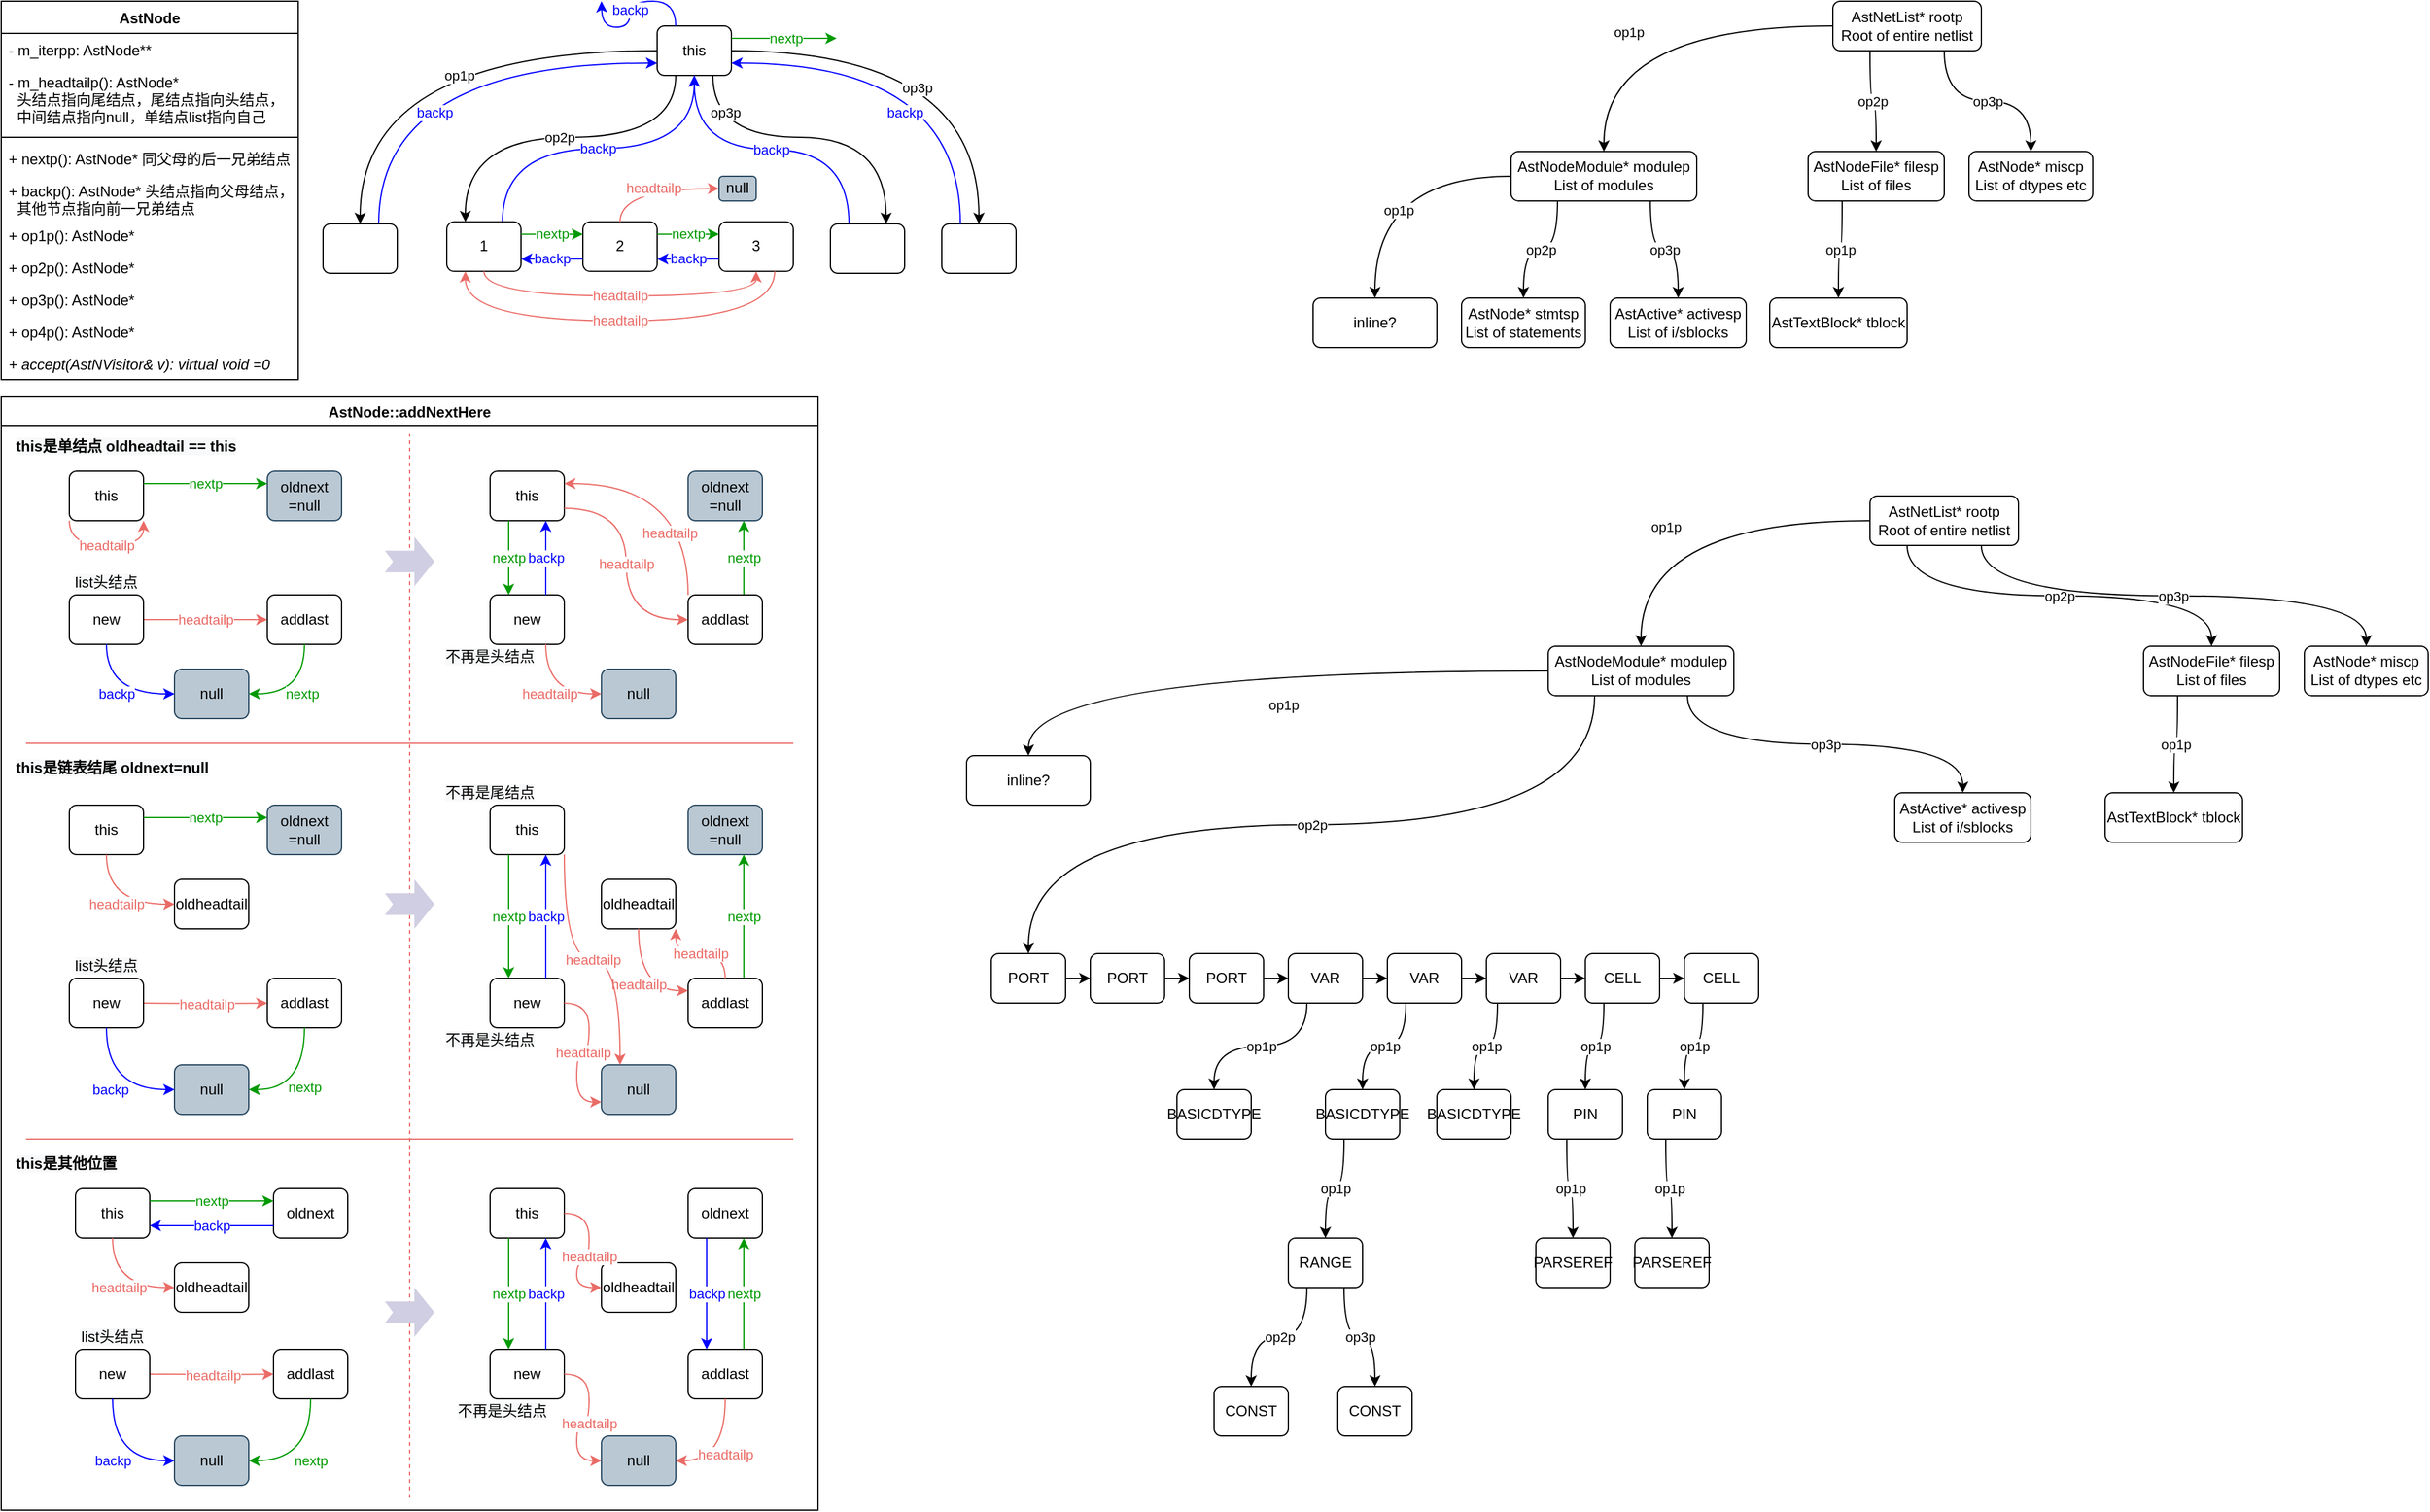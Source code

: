 <mxfile version="14.7.6" type="github">
  <diagram id="tki-AfUK3ZuuxOzUKFOR" name="第 1 页">
    <mxGraphModel dx="1422" dy="762" grid="1" gridSize="10" guides="1" tooltips="1" connect="1" arrows="1" fold="1" page="1" pageScale="1" pageWidth="1169" pageHeight="827" math="0" shadow="0">
      <root>
        <mxCell id="0" />
        <mxCell id="1" parent="0" />
        <mxCell id="5kDlmlk_hzpcu5QNNVva-1" value="AstNode" style="swimlane;fontStyle=1;align=center;verticalAlign=top;childLayout=stackLayout;horizontal=1;startSize=26;horizontalStack=0;resizeParent=1;resizeParentMax=0;resizeLast=0;collapsible=1;marginBottom=0;" parent="1" vertex="1">
          <mxGeometry x="40" y="40" width="240" height="306" as="geometry" />
        </mxCell>
        <mxCell id="5kDlmlk_hzpcu5QNNVva-148" value="- m_iterpp: AstNode**" style="text;strokeColor=none;fillColor=none;align=left;verticalAlign=top;spacingLeft=4;spacingRight=4;overflow=hidden;rotatable=0;points=[[0,0.5],[1,0.5]];portConstraint=eastwest;" parent="5kDlmlk_hzpcu5QNNVva-1" vertex="1">
          <mxGeometry y="26" width="240" height="26" as="geometry" />
        </mxCell>
        <mxCell id="5kDlmlk_hzpcu5QNNVva-135" value="- m_headtailp(): AstNode*&#xa;  头结点指向尾结点，尾结点指向头结点，&#xa;  中间结点指向null，单结点list指向自己" style="text;strokeColor=none;fillColor=none;align=left;verticalAlign=top;spacingLeft=4;spacingRight=4;overflow=hidden;rotatable=0;points=[[0,0.5],[1,0.5]];portConstraint=eastwest;" parent="5kDlmlk_hzpcu5QNNVva-1" vertex="1">
          <mxGeometry y="52" width="240" height="54" as="geometry" />
        </mxCell>
        <mxCell id="5kDlmlk_hzpcu5QNNVva-2" value="" style="line;strokeWidth=1;fillColor=none;align=left;verticalAlign=middle;spacingTop=-1;spacingLeft=3;spacingRight=3;rotatable=0;labelPosition=right;points=[];portConstraint=eastwest;" parent="5kDlmlk_hzpcu5QNNVva-1" vertex="1">
          <mxGeometry y="106" width="240" height="8" as="geometry" />
        </mxCell>
        <mxCell id="5kDlmlk_hzpcu5QNNVva-3" value="+ nextp(): AstNode* 同父母的后一兄弟结点" style="text;strokeColor=none;fillColor=none;align=left;verticalAlign=top;spacingLeft=4;spacingRight=4;overflow=hidden;rotatable=0;points=[[0,0.5],[1,0.5]];portConstraint=eastwest;" parent="5kDlmlk_hzpcu5QNNVva-1" vertex="1">
          <mxGeometry y="114" width="240" height="26" as="geometry" />
        </mxCell>
        <mxCell id="5kDlmlk_hzpcu5QNNVva-4" value="+ backp(): AstNode* 头结点指向父母结点，&#xa;  其他节点指向前一兄弟结点" style="text;strokeColor=none;fillColor=none;align=left;verticalAlign=top;spacingLeft=4;spacingRight=4;overflow=hidden;rotatable=0;points=[[0,0.5],[1,0.5]];portConstraint=eastwest;" parent="5kDlmlk_hzpcu5QNNVva-1" vertex="1">
          <mxGeometry y="140" width="240" height="36" as="geometry" />
        </mxCell>
        <mxCell id="5kDlmlk_hzpcu5QNNVva-5" value="+ op1p(): AstNode*" style="text;strokeColor=none;fillColor=none;align=left;verticalAlign=top;spacingLeft=4;spacingRight=4;overflow=hidden;rotatable=0;points=[[0,0.5],[1,0.5]];portConstraint=eastwest;" parent="5kDlmlk_hzpcu5QNNVva-1" vertex="1">
          <mxGeometry y="176" width="240" height="26" as="geometry" />
        </mxCell>
        <mxCell id="5kDlmlk_hzpcu5QNNVva-6" value="+ op2p(): AstNode*" style="text;strokeColor=none;fillColor=none;align=left;verticalAlign=top;spacingLeft=4;spacingRight=4;overflow=hidden;rotatable=0;points=[[0,0.5],[1,0.5]];portConstraint=eastwest;" parent="5kDlmlk_hzpcu5QNNVva-1" vertex="1">
          <mxGeometry y="202" width="240" height="26" as="geometry" />
        </mxCell>
        <mxCell id="5kDlmlk_hzpcu5QNNVva-7" value="+ op3p(): AstNode*" style="text;strokeColor=none;fillColor=none;align=left;verticalAlign=top;spacingLeft=4;spacingRight=4;overflow=hidden;rotatable=0;points=[[0,0.5],[1,0.5]];portConstraint=eastwest;" parent="5kDlmlk_hzpcu5QNNVva-1" vertex="1">
          <mxGeometry y="228" width="240" height="26" as="geometry" />
        </mxCell>
        <mxCell id="5kDlmlk_hzpcu5QNNVva-8" value="+ op4p(): AstNode*" style="text;strokeColor=none;fillColor=none;align=left;verticalAlign=top;spacingLeft=4;spacingRight=4;overflow=hidden;rotatable=0;points=[[0,0.5],[1,0.5]];portConstraint=eastwest;" parent="5kDlmlk_hzpcu5QNNVva-1" vertex="1">
          <mxGeometry y="254" width="240" height="26" as="geometry" />
        </mxCell>
        <mxCell id="5kDlmlk_hzpcu5QNNVva-9" value="+ accept(AstNVisitor&amp; v): virtual void =0" style="text;strokeColor=none;fillColor=none;align=left;verticalAlign=top;spacingLeft=4;spacingRight=4;overflow=hidden;rotatable=0;points=[[0,0.5],[1,0.5]];portConstraint=eastwest;fontStyle=2" parent="5kDlmlk_hzpcu5QNNVva-1" vertex="1">
          <mxGeometry y="280" width="240" height="26" as="geometry" />
        </mxCell>
        <mxCell id="5kDlmlk_hzpcu5QNNVva-15" value="op2p" style="edgeStyle=orthogonalEdgeStyle;rounded=0;orthogonalLoop=1;jettySize=auto;html=1;exitX=0.25;exitY=1;exitDx=0;exitDy=0;entryX=0.25;entryY=0;entryDx=0;entryDy=0;curved=1;entryPerimeter=0;" parent="1" source="5kDlmlk_hzpcu5QNNVva-10" target="5kDlmlk_hzpcu5QNNVva-12" edge="1">
          <mxGeometry relative="1" as="geometry">
            <Array as="points">
              <mxPoint x="585" y="150" />
              <mxPoint x="415" y="150" />
            </Array>
          </mxGeometry>
        </mxCell>
        <mxCell id="5kDlmlk_hzpcu5QNNVva-16" value="op3p" style="edgeStyle=orthogonalEdgeStyle;rounded=0;orthogonalLoop=1;jettySize=auto;html=1;exitX=0.75;exitY=1;exitDx=0;exitDy=0;entryX=0.75;entryY=0;entryDx=0;entryDy=0;curved=1;" parent="1" source="5kDlmlk_hzpcu5QNNVva-10" target="5kDlmlk_hzpcu5QNNVva-13" edge="1">
          <mxGeometry x="-0.769" y="10" relative="1" as="geometry">
            <Array as="points">
              <mxPoint x="615" y="150" />
              <mxPoint x="755" y="150" />
            </Array>
            <mxPoint as="offset" />
          </mxGeometry>
        </mxCell>
        <mxCell id="5kDlmlk_hzpcu5QNNVva-18" value="op3p" style="edgeStyle=orthogonalEdgeStyle;rounded=0;orthogonalLoop=1;jettySize=auto;html=1;exitX=1;exitY=0.5;exitDx=0;exitDy=0;entryX=0.5;entryY=0;entryDx=0;entryDy=0;curved=1;" parent="1" source="5kDlmlk_hzpcu5QNNVva-10" target="5kDlmlk_hzpcu5QNNVva-14" edge="1">
          <mxGeometry x="-0.118" y="-30" relative="1" as="geometry">
            <mxPoint as="offset" />
          </mxGeometry>
        </mxCell>
        <mxCell id="5kDlmlk_hzpcu5QNNVva-19" value="op1p" style="edgeStyle=orthogonalEdgeStyle;rounded=0;orthogonalLoop=1;jettySize=auto;html=1;exitX=0;exitY=0.5;exitDx=0;exitDy=0;entryX=0.5;entryY=0;entryDx=0;entryDy=0;curved=1;" parent="1" source="5kDlmlk_hzpcu5QNNVva-10" target="5kDlmlk_hzpcu5QNNVva-11" edge="1">
          <mxGeometry x="-0.158" y="20" relative="1" as="geometry">
            <mxPoint as="offset" />
          </mxGeometry>
        </mxCell>
        <mxCell id="5kDlmlk_hzpcu5QNNVva-10" value="this" style="rounded=1;whiteSpace=wrap;html=1;" parent="1" vertex="1">
          <mxGeometry x="570" y="60" width="60" height="40" as="geometry" />
        </mxCell>
        <mxCell id="5kDlmlk_hzpcu5QNNVva-20" value="backp" style="edgeStyle=orthogonalEdgeStyle;curved=1;rounded=0;orthogonalLoop=1;jettySize=auto;html=1;exitX=0.75;exitY=0;exitDx=0;exitDy=0;entryX=0;entryY=0.75;entryDx=0;entryDy=0;fontColor=#0000FF;strokeColor=#0000FF;" parent="1" source="5kDlmlk_hzpcu5QNNVva-11" target="5kDlmlk_hzpcu5QNNVva-10" edge="1">
          <mxGeometry x="-0.014" y="-40" relative="1" as="geometry">
            <mxPoint as="offset" />
          </mxGeometry>
        </mxCell>
        <mxCell id="5kDlmlk_hzpcu5QNNVva-11" value="" style="rounded=1;whiteSpace=wrap;html=1;" parent="1" vertex="1">
          <mxGeometry x="300" y="219.97" width="60" height="40" as="geometry" />
        </mxCell>
        <mxCell id="5kDlmlk_hzpcu5QNNVva-21" value="backp" style="edgeStyle=orthogonalEdgeStyle;curved=1;rounded=0;orthogonalLoop=1;jettySize=auto;html=1;exitX=0.75;exitY=0;exitDx=0;exitDy=0;entryX=0.5;entryY=1;entryDx=0;entryDy=0;fontColor=#0000FF;strokeColor=#0000FF;" parent="1" source="5kDlmlk_hzpcu5QNNVva-12" target="5kDlmlk_hzpcu5QNNVva-10" edge="1">
          <mxGeometry relative="1" as="geometry" />
        </mxCell>
        <mxCell id="5kDlmlk_hzpcu5QNNVva-12" value="1" style="rounded=1;whiteSpace=wrap;html=1;" parent="1" vertex="1">
          <mxGeometry x="400" y="218.43" width="60" height="40" as="geometry" />
        </mxCell>
        <mxCell id="5kDlmlk_hzpcu5QNNVva-22" value="backp" style="edgeStyle=orthogonalEdgeStyle;curved=1;rounded=0;orthogonalLoop=1;jettySize=auto;html=1;exitX=0.25;exitY=0;exitDx=0;exitDy=0;entryX=0.5;entryY=1;entryDx=0;entryDy=0;strokeColor=#0000FF;fontColor=#0000FF;" parent="1" source="5kDlmlk_hzpcu5QNNVva-13" target="5kDlmlk_hzpcu5QNNVva-10" edge="1">
          <mxGeometry relative="1" as="geometry" />
        </mxCell>
        <mxCell id="5kDlmlk_hzpcu5QNNVva-13" value="" style="rounded=1;whiteSpace=wrap;html=1;" parent="1" vertex="1">
          <mxGeometry x="710" y="219.97" width="60" height="40" as="geometry" />
        </mxCell>
        <mxCell id="5kDlmlk_hzpcu5QNNVva-14" value="" style="rounded=1;whiteSpace=wrap;html=1;" parent="1" vertex="1">
          <mxGeometry x="800" y="219.97" width="60" height="40" as="geometry" />
        </mxCell>
        <mxCell id="5kDlmlk_hzpcu5QNNVva-23" value="backp" style="edgeStyle=orthogonalEdgeStyle;curved=1;rounded=0;orthogonalLoop=1;jettySize=auto;html=1;exitX=0.25;exitY=0;exitDx=0;exitDy=0;entryX=1;entryY=0.75;entryDx=0;entryDy=0;strokeColor=#0000FF;fontColor=#0000FF;" parent="1" source="5kDlmlk_hzpcu5QNNVva-14" target="5kDlmlk_hzpcu5QNNVva-10" edge="1">
          <mxGeometry x="0.111" y="40" relative="1" as="geometry">
            <mxPoint x="730" y="210" as="sourcePoint" />
            <mxPoint x="695" y="130" as="targetPoint" />
            <mxPoint as="offset" />
          </mxGeometry>
        </mxCell>
        <mxCell id="5kDlmlk_hzpcu5QNNVva-24" value="backp" style="edgeStyle=orthogonalEdgeStyle;curved=1;rounded=0;orthogonalLoop=1;jettySize=auto;html=1;exitX=0.25;exitY=0;exitDx=0;exitDy=0;strokeColor=#0000FF;fontColor=#0000FF;" parent="1" source="5kDlmlk_hzpcu5QNNVva-10" edge="1">
          <mxGeometry x="0.053" relative="1" as="geometry">
            <mxPoint x="790" y="210" as="sourcePoint" />
            <mxPoint x="525" y="40" as="targetPoint" />
            <mxPoint as="offset" />
          </mxGeometry>
        </mxCell>
        <mxCell id="5kDlmlk_hzpcu5QNNVva-25" value="nextp" style="edgeStyle=orthogonalEdgeStyle;curved=1;rounded=0;orthogonalLoop=1;jettySize=auto;html=1;exitX=1;exitY=0.25;exitDx=0;exitDy=0;strokeColor=#009900;fontColor=#009900;" parent="1" source="5kDlmlk_hzpcu5QNNVva-10" edge="1">
          <mxGeometry x="0.053" relative="1" as="geometry">
            <mxPoint x="680" y="90" as="sourcePoint" />
            <mxPoint x="715" y="70" as="targetPoint" />
            <mxPoint as="offset" />
          </mxGeometry>
        </mxCell>
        <mxCell id="5kDlmlk_hzpcu5QNNVva-44" value="AstNode::addNextHere" style="swimlane;align=center;" parent="1" vertex="1">
          <mxGeometry x="40" y="360" width="660" height="900" as="geometry" />
        </mxCell>
        <mxCell id="5kDlmlk_hzpcu5QNNVva-45" value="this" style="rounded=1;whiteSpace=wrap;html=1;" parent="5kDlmlk_hzpcu5QNNVva-44" vertex="1">
          <mxGeometry x="55" y="60" width="60" height="40" as="geometry" />
        </mxCell>
        <mxCell id="5kDlmlk_hzpcu5QNNVva-46" value="oldnext&lt;br&gt;=null" style="rounded=1;whiteSpace=wrap;html=1;fillColor=#bac8d3;strokeColor=#23445d;" parent="5kDlmlk_hzpcu5QNNVva-44" vertex="1">
          <mxGeometry x="215" y="60" width="60" height="40" as="geometry" />
        </mxCell>
        <mxCell id="5kDlmlk_hzpcu5QNNVva-47" value="nextp" style="edgeStyle=orthogonalEdgeStyle;curved=1;rounded=0;orthogonalLoop=1;jettySize=auto;html=1;exitX=1;exitY=0.25;exitDx=0;exitDy=0;strokeColor=#009900;fontColor=#009900;entryX=0;entryY=0.25;entryDx=0;entryDy=0;" parent="5kDlmlk_hzpcu5QNNVva-44" source="5kDlmlk_hzpcu5QNNVva-45" target="5kDlmlk_hzpcu5QNNVva-46" edge="1">
          <mxGeometry relative="1" as="geometry">
            <mxPoint x="125" y="-140" as="sourcePoint" />
            <mxPoint x="205" y="-140" as="targetPoint" />
          </mxGeometry>
        </mxCell>
        <mxCell id="5kDlmlk_hzpcu5QNNVva-48" value="headtailp" style="edgeStyle=orthogonalEdgeStyle;curved=1;rounded=0;orthogonalLoop=1;jettySize=auto;html=1;fontColor=#EA6B66;strokeColor=#EA6B66;exitX=1;exitY=0.5;exitDx=0;exitDy=0;" parent="5kDlmlk_hzpcu5QNNVva-44" source="5kDlmlk_hzpcu5QNNVva-49" target="5kDlmlk_hzpcu5QNNVva-51" edge="1">
          <mxGeometry relative="1" as="geometry">
            <mxPoint x="115" y="160.0" as="sourcePoint" />
          </mxGeometry>
        </mxCell>
        <mxCell id="5kDlmlk_hzpcu5QNNVva-49" value="new&lt;br&gt;" style="rounded=1;whiteSpace=wrap;html=1;" parent="5kDlmlk_hzpcu5QNNVva-44" vertex="1">
          <mxGeometry x="55" y="160" width="60" height="40" as="geometry" />
        </mxCell>
        <mxCell id="5kDlmlk_hzpcu5QNNVva-51" value="addlast" style="rounded=1;whiteSpace=wrap;html=1;" parent="5kDlmlk_hzpcu5QNNVva-44" vertex="1">
          <mxGeometry x="215" y="160" width="60" height="40" as="geometry" />
        </mxCell>
        <mxCell id="5kDlmlk_hzpcu5QNNVva-52" value="null" style="rounded=1;whiteSpace=wrap;html=1;fillColor=#bac8d3;strokeColor=#23445d;" parent="5kDlmlk_hzpcu5QNNVva-44" vertex="1">
          <mxGeometry x="140" y="220" width="60" height="40" as="geometry" />
        </mxCell>
        <mxCell id="5kDlmlk_hzpcu5QNNVva-53" value="this" style="rounded=1;whiteSpace=wrap;html=1;" parent="5kDlmlk_hzpcu5QNNVva-44" vertex="1">
          <mxGeometry x="395" y="60" width="60" height="40" as="geometry" />
        </mxCell>
        <mxCell id="5kDlmlk_hzpcu5QNNVva-54" value="oldnext&lt;br&gt;=null" style="rounded=1;whiteSpace=wrap;html=1;fillColor=#bac8d3;strokeColor=#23445d;" parent="5kDlmlk_hzpcu5QNNVva-44" vertex="1">
          <mxGeometry x="555" y="60" width="60" height="40" as="geometry" />
        </mxCell>
        <mxCell id="5kDlmlk_hzpcu5QNNVva-55" value="nextp" style="edgeStyle=orthogonalEdgeStyle;curved=1;rounded=0;orthogonalLoop=1;jettySize=auto;html=1;exitX=0.25;exitY=1;exitDx=0;exitDy=0;strokeColor=#009900;fontColor=#009900;entryX=0.25;entryY=0;entryDx=0;entryDy=0;" parent="5kDlmlk_hzpcu5QNNVva-44" source="5kDlmlk_hzpcu5QNNVva-53" target="5kDlmlk_hzpcu5QNNVva-57" edge="1">
          <mxGeometry relative="1" as="geometry">
            <mxPoint x="465" y="-140" as="sourcePoint" />
            <mxPoint x="545" y="-140" as="targetPoint" />
          </mxGeometry>
        </mxCell>
        <mxCell id="5kDlmlk_hzpcu5QNNVva-57" value="new" style="rounded=1;whiteSpace=wrap;html=1;" parent="5kDlmlk_hzpcu5QNNVva-44" vertex="1">
          <mxGeometry x="395" y="160" width="60" height="40" as="geometry" />
        </mxCell>
        <mxCell id="5kDlmlk_hzpcu5QNNVva-50" value="nextp" style="edgeStyle=orthogonalEdgeStyle;curved=1;rounded=0;orthogonalLoop=1;jettySize=auto;html=1;exitX=0.5;exitY=1;exitDx=0;exitDy=0;entryX=1;entryY=0.5;entryDx=0;entryDy=0;fontColor=#009900;strokeColor=#009900;" parent="5kDlmlk_hzpcu5QNNVva-44" source="5kDlmlk_hzpcu5QNNVva-51" target="5kDlmlk_hzpcu5QNNVva-52" edge="1">
          <mxGeometry relative="1" as="geometry" />
        </mxCell>
        <mxCell id="5kDlmlk_hzpcu5QNNVva-58" value="nextp" style="edgeStyle=orthogonalEdgeStyle;curved=1;rounded=0;orthogonalLoop=1;jettySize=auto;html=1;exitX=0.75;exitY=0;exitDx=0;exitDy=0;fontColor=#009900;strokeColor=#009900;entryX=0.75;entryY=1;entryDx=0;entryDy=0;" parent="5kDlmlk_hzpcu5QNNVva-44" source="5kDlmlk_hzpcu5QNNVva-59" target="5kDlmlk_hzpcu5QNNVva-54" edge="1">
          <mxGeometry relative="1" as="geometry" />
        </mxCell>
        <mxCell id="5kDlmlk_hzpcu5QNNVva-59" value="addlast" style="rounded=1;whiteSpace=wrap;html=1;" parent="5kDlmlk_hzpcu5QNNVva-44" vertex="1">
          <mxGeometry x="555" y="160" width="60" height="40" as="geometry" />
        </mxCell>
        <mxCell id="5kDlmlk_hzpcu5QNNVva-60" value="null" style="rounded=1;whiteSpace=wrap;html=1;fillColor=#bac8d3;strokeColor=#23445d;" parent="5kDlmlk_hzpcu5QNNVva-44" vertex="1">
          <mxGeometry x="485" y="220" width="60" height="40" as="geometry" />
        </mxCell>
        <mxCell id="5kDlmlk_hzpcu5QNNVva-56" value="headtailp" style="edgeStyle=orthogonalEdgeStyle;curved=1;rounded=0;orthogonalLoop=1;jettySize=auto;html=1;entryX=0;entryY=0.5;entryDx=0;entryDy=0;fontColor=#EA6B66;strokeColor=#EA6B66;exitX=0.75;exitY=1;exitDx=0;exitDy=0;" parent="5kDlmlk_hzpcu5QNNVva-44" source="5kDlmlk_hzpcu5QNNVva-57" target="5kDlmlk_hzpcu5QNNVva-60" edge="1">
          <mxGeometry relative="1" as="geometry" />
        </mxCell>
        <mxCell id="5kDlmlk_hzpcu5QNNVva-61" value="backp" style="edgeStyle=orthogonalEdgeStyle;curved=1;rounded=0;orthogonalLoop=1;jettySize=auto;html=1;exitX=0.5;exitY=1;exitDx=0;exitDy=0;entryX=0;entryY=0.5;entryDx=0;entryDy=0;fontColor=#0000FF;strokeColor=#0000FF;" parent="5kDlmlk_hzpcu5QNNVva-44" source="5kDlmlk_hzpcu5QNNVva-49" target="5kDlmlk_hzpcu5QNNVva-52" edge="1">
          <mxGeometry relative="1" as="geometry">
            <mxPoint x="-75" y="110" as="sourcePoint" />
            <mxPoint x="-50" y="30" as="targetPoint" />
          </mxGeometry>
        </mxCell>
        <mxCell id="5kDlmlk_hzpcu5QNNVva-62" value="&lt;span style=&quot;color: rgb(0, 0, 0); font-family: helvetica; font-size: 12px; font-style: normal; font-weight: 400; letter-spacing: normal; text-indent: 0px; text-transform: none; word-spacing: 0px; background-color: rgb(248, 249, 250); display: inline; float: none;&quot;&gt;list头结点&lt;/span&gt;" style="text;whiteSpace=wrap;html=1;fontColor=#009900;align=center;verticalAlign=middle;" parent="5kDlmlk_hzpcu5QNNVva-44" vertex="1">
          <mxGeometry x="50" y="140" width="70" height="20" as="geometry" />
        </mxCell>
        <mxCell id="5kDlmlk_hzpcu5QNNVva-63" value="backp" style="edgeStyle=orthogonalEdgeStyle;curved=1;rounded=0;orthogonalLoop=1;jettySize=auto;html=1;exitX=0.75;exitY=0;exitDx=0;exitDy=0;entryX=0.75;entryY=1;entryDx=0;entryDy=0;fontColor=#0000FF;strokeColor=#0000FF;" parent="5kDlmlk_hzpcu5QNNVva-44" source="5kDlmlk_hzpcu5QNNVva-57" target="5kDlmlk_hzpcu5QNNVva-53" edge="1">
          <mxGeometry relative="1" as="geometry">
            <mxPoint x="135" y="270" as="sourcePoint" />
            <mxPoint x="265" y="330" as="targetPoint" />
          </mxGeometry>
        </mxCell>
        <mxCell id="5kDlmlk_hzpcu5QNNVva-67" value="" style="endArrow=none;dashed=1;html=1;fontColor=#000000;strokeColor=#EA6B66;" parent="5kDlmlk_hzpcu5QNNVva-44" edge="1">
          <mxGeometry width="50" height="50" relative="1" as="geometry">
            <mxPoint x="330" y="890" as="sourcePoint" />
            <mxPoint x="330" y="30" as="targetPoint" />
          </mxGeometry>
        </mxCell>
        <mxCell id="5kDlmlk_hzpcu5QNNVva-69" value="headtailp" style="edgeStyle=orthogonalEdgeStyle;curved=1;rounded=0;orthogonalLoop=1;jettySize=auto;html=1;fontColor=#EA6B66;strokeColor=#EA6B66;exitX=0;exitY=1;exitDx=0;exitDy=0;entryX=1;entryY=1;entryDx=0;entryDy=0;" parent="5kDlmlk_hzpcu5QNNVva-44" source="5kDlmlk_hzpcu5QNNVva-45" target="5kDlmlk_hzpcu5QNNVva-45" edge="1">
          <mxGeometry relative="1" as="geometry">
            <mxPoint x="125" y="250" as="sourcePoint" />
            <mxPoint x="225" y="250" as="targetPoint" />
          </mxGeometry>
        </mxCell>
        <mxCell id="5kDlmlk_hzpcu5QNNVva-70" value="&lt;span style=&quot;color: rgb(0, 0, 0); font-family: helvetica; font-size: 12px; font-style: normal; letter-spacing: normal; text-indent: 0px; text-transform: none; word-spacing: 0px; background-color: rgb(248, 249, 250); display: inline; float: none;&quot;&gt;this是单结点 oldheadtail == this&lt;/span&gt;" style="text;whiteSpace=wrap;html=1;fontColor=#009900;align=left;verticalAlign=middle;fontStyle=1" parent="5kDlmlk_hzpcu5QNNVva-44" vertex="1">
          <mxGeometry x="10" y="30" width="220" height="20" as="geometry" />
        </mxCell>
        <mxCell id="5kDlmlk_hzpcu5QNNVva-71" value="this" style="rounded=1;whiteSpace=wrap;html=1;" parent="5kDlmlk_hzpcu5QNNVva-44" vertex="1">
          <mxGeometry x="55" y="330" width="60" height="40" as="geometry" />
        </mxCell>
        <mxCell id="5kDlmlk_hzpcu5QNNVva-72" value="oldnext&lt;br&gt;=null" style="rounded=1;whiteSpace=wrap;html=1;fillColor=#bac8d3;strokeColor=#23445d;" parent="5kDlmlk_hzpcu5QNNVva-44" vertex="1">
          <mxGeometry x="215" y="330" width="60" height="40" as="geometry" />
        </mxCell>
        <mxCell id="5kDlmlk_hzpcu5QNNVva-73" value="nextp" style="edgeStyle=orthogonalEdgeStyle;curved=1;rounded=0;orthogonalLoop=1;jettySize=auto;html=1;exitX=1;exitY=0.25;exitDx=0;exitDy=0;strokeColor=#009900;fontColor=#009900;entryX=0;entryY=0.25;entryDx=0;entryDy=0;" parent="5kDlmlk_hzpcu5QNNVva-44" source="5kDlmlk_hzpcu5QNNVva-71" target="5kDlmlk_hzpcu5QNNVva-72" edge="1">
          <mxGeometry relative="1" as="geometry">
            <mxPoint x="65" y="-160" as="sourcePoint" />
            <mxPoint x="145" y="-160" as="targetPoint" />
          </mxGeometry>
        </mxCell>
        <mxCell id="5kDlmlk_hzpcu5QNNVva-74" value="headtailp" style="edgeStyle=orthogonalEdgeStyle;curved=1;rounded=0;orthogonalLoop=1;jettySize=auto;html=1;fontColor=#EA6B66;strokeColor=#EA6B66;" parent="5kDlmlk_hzpcu5QNNVva-44" target="5kDlmlk_hzpcu5QNNVva-76" edge="1">
          <mxGeometry relative="1" as="geometry">
            <mxPoint x="115" y="490.0" as="sourcePoint" />
          </mxGeometry>
        </mxCell>
        <mxCell id="5kDlmlk_hzpcu5QNNVva-75" value="new&lt;br&gt;" style="rounded=1;whiteSpace=wrap;html=1;" parent="5kDlmlk_hzpcu5QNNVva-44" vertex="1">
          <mxGeometry x="55" y="470" width="60" height="40" as="geometry" />
        </mxCell>
        <mxCell id="5kDlmlk_hzpcu5QNNVva-76" value="addlast" style="rounded=1;whiteSpace=wrap;html=1;" parent="5kDlmlk_hzpcu5QNNVva-44" vertex="1">
          <mxGeometry x="215" y="470" width="60" height="40" as="geometry" />
        </mxCell>
        <mxCell id="5kDlmlk_hzpcu5QNNVva-77" value="null" style="rounded=1;whiteSpace=wrap;html=1;fillColor=#bac8d3;strokeColor=#23445d;" parent="5kDlmlk_hzpcu5QNNVva-44" vertex="1">
          <mxGeometry x="140" y="540" width="60" height="40" as="geometry" />
        </mxCell>
        <mxCell id="5kDlmlk_hzpcu5QNNVva-78" value="this" style="rounded=1;whiteSpace=wrap;html=1;" parent="5kDlmlk_hzpcu5QNNVva-44" vertex="1">
          <mxGeometry x="395" y="330" width="60" height="40" as="geometry" />
        </mxCell>
        <mxCell id="5kDlmlk_hzpcu5QNNVva-79" value="oldnext&lt;br&gt;=null" style="rounded=1;whiteSpace=wrap;html=1;fillColor=#bac8d3;strokeColor=#23445d;" parent="5kDlmlk_hzpcu5QNNVva-44" vertex="1">
          <mxGeometry x="555" y="330" width="60" height="40" as="geometry" />
        </mxCell>
        <mxCell id="5kDlmlk_hzpcu5QNNVva-80" value="nextp" style="edgeStyle=orthogonalEdgeStyle;curved=1;rounded=0;orthogonalLoop=1;jettySize=auto;html=1;exitX=0.25;exitY=1;exitDx=0;exitDy=0;strokeColor=#009900;fontColor=#009900;entryX=0.25;entryY=0;entryDx=0;entryDy=0;" parent="5kDlmlk_hzpcu5QNNVva-44" source="5kDlmlk_hzpcu5QNNVva-78" target="5kDlmlk_hzpcu5QNNVva-81" edge="1">
          <mxGeometry relative="1" as="geometry">
            <mxPoint x="405" y="-160" as="sourcePoint" />
            <mxPoint x="485" y="-160" as="targetPoint" />
          </mxGeometry>
        </mxCell>
        <mxCell id="5kDlmlk_hzpcu5QNNVva-81" value="new" style="rounded=1;whiteSpace=wrap;html=1;" parent="5kDlmlk_hzpcu5QNNVva-44" vertex="1">
          <mxGeometry x="395" y="470" width="60" height="40" as="geometry" />
        </mxCell>
        <mxCell id="5kDlmlk_hzpcu5QNNVva-82" value="nextp" style="edgeStyle=orthogonalEdgeStyle;curved=1;rounded=0;orthogonalLoop=1;jettySize=auto;html=1;exitX=0.5;exitY=1;exitDx=0;exitDy=0;entryX=1;entryY=0.5;entryDx=0;entryDy=0;fontColor=#009900;strokeColor=#009900;" parent="5kDlmlk_hzpcu5QNNVva-44" source="5kDlmlk_hzpcu5QNNVva-76" target="5kDlmlk_hzpcu5QNNVva-77" edge="1">
          <mxGeometry relative="1" as="geometry" />
        </mxCell>
        <mxCell id="5kDlmlk_hzpcu5QNNVva-83" value="nextp" style="edgeStyle=orthogonalEdgeStyle;curved=1;rounded=0;orthogonalLoop=1;jettySize=auto;html=1;exitX=0.75;exitY=0;exitDx=0;exitDy=0;fontColor=#009900;strokeColor=#009900;entryX=0.75;entryY=1;entryDx=0;entryDy=0;" parent="5kDlmlk_hzpcu5QNNVva-44" source="5kDlmlk_hzpcu5QNNVva-84" target="5kDlmlk_hzpcu5QNNVva-79" edge="1">
          <mxGeometry relative="1" as="geometry" />
        </mxCell>
        <mxCell id="5kDlmlk_hzpcu5QNNVva-84" value="addlast" style="rounded=1;whiteSpace=wrap;html=1;" parent="5kDlmlk_hzpcu5QNNVva-44" vertex="1">
          <mxGeometry x="555" y="470" width="60" height="40" as="geometry" />
        </mxCell>
        <mxCell id="5kDlmlk_hzpcu5QNNVva-85" value="null" style="rounded=1;whiteSpace=wrap;html=1;fillColor=#bac8d3;strokeColor=#23445d;" parent="5kDlmlk_hzpcu5QNNVva-44" vertex="1">
          <mxGeometry x="485" y="540" width="60" height="40" as="geometry" />
        </mxCell>
        <mxCell id="5kDlmlk_hzpcu5QNNVva-86" value="headtailp" style="edgeStyle=orthogonalEdgeStyle;curved=1;rounded=0;orthogonalLoop=1;jettySize=auto;html=1;entryX=0;entryY=0.75;entryDx=0;entryDy=0;fontColor=#EA6B66;strokeColor=#EA6B66;" parent="5kDlmlk_hzpcu5QNNVva-44" source="5kDlmlk_hzpcu5QNNVva-81" target="5kDlmlk_hzpcu5QNNVva-85" edge="1">
          <mxGeometry relative="1" as="geometry" />
        </mxCell>
        <mxCell id="5kDlmlk_hzpcu5QNNVva-87" value="backp" style="edgeStyle=orthogonalEdgeStyle;curved=1;rounded=0;orthogonalLoop=1;jettySize=auto;html=1;exitX=0.5;exitY=1;exitDx=0;exitDy=0;entryX=0;entryY=0.5;entryDx=0;entryDy=0;fontColor=#0000FF;strokeColor=#0000FF;" parent="5kDlmlk_hzpcu5QNNVva-44" source="5kDlmlk_hzpcu5QNNVva-75" target="5kDlmlk_hzpcu5QNNVva-77" edge="1">
          <mxGeometry relative="1" as="geometry">
            <mxPoint x="-135" y="150" as="sourcePoint" />
            <mxPoint x="-110" y="70" as="targetPoint" />
          </mxGeometry>
        </mxCell>
        <mxCell id="5kDlmlk_hzpcu5QNNVva-88" value="&lt;span style=&quot;color: rgb(0, 0, 0); font-family: helvetica; font-size: 12px; font-style: normal; font-weight: 400; letter-spacing: normal; text-indent: 0px; text-transform: none; word-spacing: 0px; background-color: rgb(248, 249, 250); display: inline; float: none;&quot;&gt;list头结点&lt;/span&gt;" style="text;whiteSpace=wrap;html=1;fontColor=#009900;align=center;verticalAlign=middle;" parent="5kDlmlk_hzpcu5QNNVva-44" vertex="1">
          <mxGeometry x="50" y="450" width="70" height="20" as="geometry" />
        </mxCell>
        <mxCell id="5kDlmlk_hzpcu5QNNVva-89" value="backp" style="edgeStyle=orthogonalEdgeStyle;curved=1;rounded=0;orthogonalLoop=1;jettySize=auto;html=1;exitX=0.75;exitY=0;exitDx=0;exitDy=0;entryX=0.75;entryY=1;entryDx=0;entryDy=0;fontColor=#0000FF;strokeColor=#0000FF;" parent="5kDlmlk_hzpcu5QNNVva-44" source="5kDlmlk_hzpcu5QNNVva-81" target="5kDlmlk_hzpcu5QNNVva-78" edge="1">
          <mxGeometry relative="1" as="geometry">
            <mxPoint x="75" y="250" as="sourcePoint" />
            <mxPoint x="205" y="310" as="targetPoint" />
          </mxGeometry>
        </mxCell>
        <mxCell id="5kDlmlk_hzpcu5QNNVva-92" value="headtailp" style="edgeStyle=orthogonalEdgeStyle;curved=1;rounded=0;orthogonalLoop=1;jettySize=auto;html=1;fontColor=#EA6B66;strokeColor=#EA6B66;exitX=0.5;exitY=1;exitDx=0;exitDy=0;entryX=0;entryY=0.5;entryDx=0;entryDy=0;" parent="5kDlmlk_hzpcu5QNNVva-44" source="5kDlmlk_hzpcu5QNNVva-71" target="5kDlmlk_hzpcu5QNNVva-100" edge="1">
          <mxGeometry relative="1" as="geometry">
            <mxPoint x="65" y="230" as="sourcePoint" />
            <mxPoint x="165" y="230" as="targetPoint" />
          </mxGeometry>
        </mxCell>
        <mxCell id="5kDlmlk_hzpcu5QNNVva-94" value="headtailp" style="edgeStyle=orthogonalEdgeStyle;curved=1;rounded=0;orthogonalLoop=1;jettySize=auto;html=1;entryX=0;entryY=0.5;entryDx=0;entryDy=0;fontColor=#EA6B66;strokeColor=#EA6B66;exitX=1;exitY=0.75;exitDx=0;exitDy=0;" parent="5kDlmlk_hzpcu5QNNVva-44" source="5kDlmlk_hzpcu5QNNVva-53" target="5kDlmlk_hzpcu5QNNVva-59" edge="1">
          <mxGeometry relative="1" as="geometry">
            <mxPoint x="465" y="249.966" as="sourcePoint" />
            <mxPoint x="565" y="330" as="targetPoint" />
          </mxGeometry>
        </mxCell>
        <mxCell id="5kDlmlk_hzpcu5QNNVva-95" value="headtailp" style="edgeStyle=orthogonalEdgeStyle;curved=1;rounded=0;orthogonalLoop=1;jettySize=auto;html=1;entryX=1;entryY=0.25;entryDx=0;entryDy=0;fontColor=#EA6B66;strokeColor=#EA6B66;exitX=0;exitY=0;exitDx=0;exitDy=0;" parent="5kDlmlk_hzpcu5QNNVva-44" source="5kDlmlk_hzpcu5QNNVva-59" target="5kDlmlk_hzpcu5QNNVva-53" edge="1">
          <mxGeometry x="-0.474" y="15" relative="1" as="geometry">
            <mxPoint x="465" y="90.0" as="sourcePoint" />
            <mxPoint x="565" y="250.0" as="targetPoint" />
            <mxPoint as="offset" />
          </mxGeometry>
        </mxCell>
        <mxCell id="5kDlmlk_hzpcu5QNNVva-97" value="&lt;span style=&quot;color: rgb(0 , 0 , 0) ; font-family: &amp;#34;helvetica&amp;#34; ; font-size: 12px ; font-style: normal ; font-weight: 400 ; letter-spacing: normal ; text-indent: 0px ; text-transform: none ; word-spacing: 0px ; background-color: rgb(248 , 249 , 250) ; display: inline ; float: none&quot;&gt;不再是头结点&lt;/span&gt;" style="text;whiteSpace=wrap;html=1;fontColor=#009900;align=center;verticalAlign=middle;" parent="5kDlmlk_hzpcu5QNNVva-44" vertex="1">
          <mxGeometry x="355" y="200" width="80" height="20" as="geometry" />
        </mxCell>
        <mxCell id="5kDlmlk_hzpcu5QNNVva-99" value="&lt;span style=&quot;color: rgb(0 , 0 , 0) ; font-family: &amp;#34;helvetica&amp;#34; ; font-size: 12px ; font-style: normal ; letter-spacing: normal ; text-indent: 0px ; text-transform: none ; word-spacing: 0px ; background-color: rgb(248 , 249 , 250) ; display: inline ; float: none&quot;&gt;this是链表结尾 oldnext=null&lt;/span&gt;" style="text;whiteSpace=wrap;html=1;fontColor=#009900;align=left;verticalAlign=middle;fontStyle=1" parent="5kDlmlk_hzpcu5QNNVva-44" vertex="1">
          <mxGeometry x="10" y="290" width="220" height="20" as="geometry" />
        </mxCell>
        <mxCell id="5kDlmlk_hzpcu5QNNVva-100" value="oldheadtail" style="rounded=1;whiteSpace=wrap;html=1;" parent="5kDlmlk_hzpcu5QNNVva-44" vertex="1">
          <mxGeometry x="140" y="390" width="60" height="40" as="geometry" />
        </mxCell>
        <mxCell id="5kDlmlk_hzpcu5QNNVva-101" value="this" style="rounded=1;whiteSpace=wrap;html=1;" parent="5kDlmlk_hzpcu5QNNVva-44" vertex="1">
          <mxGeometry x="60" y="640" width="60" height="40" as="geometry" />
        </mxCell>
        <mxCell id="5kDlmlk_hzpcu5QNNVva-102" value="oldnext" style="rounded=1;whiteSpace=wrap;html=1;" parent="5kDlmlk_hzpcu5QNNVva-44" vertex="1">
          <mxGeometry x="220" y="640" width="60" height="40" as="geometry" />
        </mxCell>
        <mxCell id="5kDlmlk_hzpcu5QNNVva-103" value="nextp" style="edgeStyle=orthogonalEdgeStyle;curved=1;rounded=0;orthogonalLoop=1;jettySize=auto;html=1;exitX=1;exitY=0.25;exitDx=0;exitDy=0;strokeColor=#009900;fontColor=#009900;entryX=0;entryY=0.25;entryDx=0;entryDy=0;" parent="5kDlmlk_hzpcu5QNNVva-44" source="5kDlmlk_hzpcu5QNNVva-101" target="5kDlmlk_hzpcu5QNNVva-102" edge="1">
          <mxGeometry relative="1" as="geometry">
            <mxPoint y="-130" as="sourcePoint" />
            <mxPoint x="80" y="-130" as="targetPoint" />
          </mxGeometry>
        </mxCell>
        <mxCell id="5kDlmlk_hzpcu5QNNVva-104" value="headtailp" style="edgeStyle=orthogonalEdgeStyle;curved=1;rounded=0;orthogonalLoop=1;jettySize=auto;html=1;fontColor=#EA6B66;strokeColor=#EA6B66;" parent="5kDlmlk_hzpcu5QNNVva-44" target="5kDlmlk_hzpcu5QNNVva-106" edge="1">
          <mxGeometry relative="1" as="geometry">
            <mxPoint x="120" y="790" as="sourcePoint" />
          </mxGeometry>
        </mxCell>
        <mxCell id="5kDlmlk_hzpcu5QNNVva-105" value="new&lt;br&gt;" style="rounded=1;whiteSpace=wrap;html=1;" parent="5kDlmlk_hzpcu5QNNVva-44" vertex="1">
          <mxGeometry x="60" y="770" width="60" height="40" as="geometry" />
        </mxCell>
        <mxCell id="5kDlmlk_hzpcu5QNNVva-106" value="addlast" style="rounded=1;whiteSpace=wrap;html=1;" parent="5kDlmlk_hzpcu5QNNVva-44" vertex="1">
          <mxGeometry x="220" y="770" width="60" height="40" as="geometry" />
        </mxCell>
        <mxCell id="5kDlmlk_hzpcu5QNNVva-107" value="null" style="rounded=1;whiteSpace=wrap;html=1;fillColor=#bac8d3;strokeColor=#23445d;" parent="5kDlmlk_hzpcu5QNNVva-44" vertex="1">
          <mxGeometry x="140" y="840" width="60" height="40" as="geometry" />
        </mxCell>
        <mxCell id="5kDlmlk_hzpcu5QNNVva-108" value="this" style="rounded=1;whiteSpace=wrap;html=1;" parent="5kDlmlk_hzpcu5QNNVva-44" vertex="1">
          <mxGeometry x="395" y="640" width="60" height="40" as="geometry" />
        </mxCell>
        <mxCell id="5kDlmlk_hzpcu5QNNVva-109" value="oldnext" style="rounded=1;whiteSpace=wrap;html=1;" parent="5kDlmlk_hzpcu5QNNVva-44" vertex="1">
          <mxGeometry x="555" y="640" width="60" height="40" as="geometry" />
        </mxCell>
        <mxCell id="5kDlmlk_hzpcu5QNNVva-110" value="nextp" style="edgeStyle=orthogonalEdgeStyle;curved=1;rounded=0;orthogonalLoop=1;jettySize=auto;html=1;exitX=0.25;exitY=1;exitDx=0;exitDy=0;strokeColor=#009900;fontColor=#009900;entryX=0.25;entryY=0;entryDx=0;entryDy=0;" parent="5kDlmlk_hzpcu5QNNVva-44" source="5kDlmlk_hzpcu5QNNVva-108" target="5kDlmlk_hzpcu5QNNVva-111" edge="1">
          <mxGeometry relative="1" as="geometry">
            <mxPoint x="335" y="-130" as="sourcePoint" />
            <mxPoint x="415" y="-130" as="targetPoint" />
          </mxGeometry>
        </mxCell>
        <mxCell id="5kDlmlk_hzpcu5QNNVva-111" value="new" style="rounded=1;whiteSpace=wrap;html=1;" parent="5kDlmlk_hzpcu5QNNVva-44" vertex="1">
          <mxGeometry x="395" y="770" width="60" height="40" as="geometry" />
        </mxCell>
        <mxCell id="5kDlmlk_hzpcu5QNNVva-112" value="nextp" style="edgeStyle=orthogonalEdgeStyle;curved=1;rounded=0;orthogonalLoop=1;jettySize=auto;html=1;exitX=0.5;exitY=1;exitDx=0;exitDy=0;entryX=1;entryY=0.5;entryDx=0;entryDy=0;fontColor=#009900;strokeColor=#009900;" parent="5kDlmlk_hzpcu5QNNVva-44" source="5kDlmlk_hzpcu5QNNVva-106" target="5kDlmlk_hzpcu5QNNVva-107" edge="1">
          <mxGeometry relative="1" as="geometry" />
        </mxCell>
        <mxCell id="5kDlmlk_hzpcu5QNNVva-113" value="nextp" style="edgeStyle=orthogonalEdgeStyle;curved=1;rounded=0;orthogonalLoop=1;jettySize=auto;html=1;exitX=0.75;exitY=0;exitDx=0;exitDy=0;fontColor=#009900;strokeColor=#009900;entryX=0.75;entryY=1;entryDx=0;entryDy=0;" parent="5kDlmlk_hzpcu5QNNVva-44" source="5kDlmlk_hzpcu5QNNVva-114" target="5kDlmlk_hzpcu5QNNVva-109" edge="1">
          <mxGeometry relative="1" as="geometry" />
        </mxCell>
        <mxCell id="5kDlmlk_hzpcu5QNNVva-114" value="addlast" style="rounded=1;whiteSpace=wrap;html=1;" parent="5kDlmlk_hzpcu5QNNVva-44" vertex="1">
          <mxGeometry x="555" y="770" width="60" height="40" as="geometry" />
        </mxCell>
        <mxCell id="5kDlmlk_hzpcu5QNNVva-115" value="null" style="rounded=1;whiteSpace=wrap;html=1;fillColor=#bac8d3;strokeColor=#23445d;" parent="5kDlmlk_hzpcu5QNNVva-44" vertex="1">
          <mxGeometry x="485" y="840" width="60" height="40" as="geometry" />
        </mxCell>
        <mxCell id="5kDlmlk_hzpcu5QNNVva-116" value="headtailp" style="edgeStyle=orthogonalEdgeStyle;curved=1;rounded=0;orthogonalLoop=1;jettySize=auto;html=1;entryX=0;entryY=0.5;entryDx=0;entryDy=0;fontColor=#EA6B66;strokeColor=#EA6B66;" parent="5kDlmlk_hzpcu5QNNVva-44" source="5kDlmlk_hzpcu5QNNVva-111" target="5kDlmlk_hzpcu5QNNVva-115" edge="1">
          <mxGeometry relative="1" as="geometry" />
        </mxCell>
        <mxCell id="5kDlmlk_hzpcu5QNNVva-117" value="backp" style="edgeStyle=orthogonalEdgeStyle;curved=1;rounded=0;orthogonalLoop=1;jettySize=auto;html=1;exitX=0.5;exitY=1;exitDx=0;exitDy=0;entryX=0;entryY=0.5;entryDx=0;entryDy=0;fontColor=#0000FF;strokeColor=#0000FF;" parent="5kDlmlk_hzpcu5QNNVva-44" source="5kDlmlk_hzpcu5QNNVva-105" target="5kDlmlk_hzpcu5QNNVva-107" edge="1">
          <mxGeometry relative="1" as="geometry">
            <mxPoint x="-200" y="170" as="sourcePoint" />
            <mxPoint x="-175" y="90" as="targetPoint" />
          </mxGeometry>
        </mxCell>
        <mxCell id="5kDlmlk_hzpcu5QNNVva-118" value="&lt;span style=&quot;color: rgb(0, 0, 0); font-family: helvetica; font-size: 12px; font-style: normal; font-weight: 400; letter-spacing: normal; text-indent: 0px; text-transform: none; word-spacing: 0px; background-color: rgb(248, 249, 250); display: inline; float: none;&quot;&gt;list头结点&lt;/span&gt;" style="text;whiteSpace=wrap;html=1;fontColor=#009900;align=center;verticalAlign=middle;" parent="5kDlmlk_hzpcu5QNNVva-44" vertex="1">
          <mxGeometry x="55" y="750" width="70" height="20" as="geometry" />
        </mxCell>
        <mxCell id="5kDlmlk_hzpcu5QNNVva-119" value="backp" style="edgeStyle=orthogonalEdgeStyle;curved=1;rounded=0;orthogonalLoop=1;jettySize=auto;html=1;exitX=0.75;exitY=0;exitDx=0;exitDy=0;entryX=0.75;entryY=1;entryDx=0;entryDy=0;fontColor=#0000FF;strokeColor=#0000FF;" parent="5kDlmlk_hzpcu5QNNVva-44" source="5kDlmlk_hzpcu5QNNVva-111" target="5kDlmlk_hzpcu5QNNVva-108" edge="1">
          <mxGeometry relative="1" as="geometry">
            <mxPoint x="5" y="280" as="sourcePoint" />
            <mxPoint x="135" y="340" as="targetPoint" />
          </mxGeometry>
        </mxCell>
        <mxCell id="5kDlmlk_hzpcu5QNNVva-120" value="backp" style="edgeStyle=orthogonalEdgeStyle;curved=1;rounded=0;orthogonalLoop=1;jettySize=auto;html=1;exitX=0.25;exitY=1;exitDx=0;exitDy=0;entryX=0.25;entryY=0;entryDx=0;entryDy=0;fontColor=#0000FF;strokeColor=#0000FF;" parent="5kDlmlk_hzpcu5QNNVva-44" source="5kDlmlk_hzpcu5QNNVva-109" target="5kDlmlk_hzpcu5QNNVva-114" edge="1">
          <mxGeometry relative="1" as="geometry">
            <mxPoint x="335" y="240" as="sourcePoint" />
            <mxPoint x="335" y="120.0" as="targetPoint" />
          </mxGeometry>
        </mxCell>
        <mxCell id="5kDlmlk_hzpcu5QNNVva-121" value="backp" style="edgeStyle=orthogonalEdgeStyle;curved=1;rounded=0;orthogonalLoop=1;jettySize=auto;html=1;exitX=0;exitY=0.75;exitDx=0;exitDy=0;fontColor=#0000FF;strokeColor=#0000FF;entryX=1;entryY=0.75;entryDx=0;entryDy=0;" parent="5kDlmlk_hzpcu5QNNVva-44" source="5kDlmlk_hzpcu5QNNVva-102" target="5kDlmlk_hzpcu5QNNVva-101" edge="1">
          <mxGeometry relative="1" as="geometry">
            <mxPoint x="-30" y="280" as="sourcePoint" />
            <mxPoint x="65" y="150" as="targetPoint" />
          </mxGeometry>
        </mxCell>
        <mxCell id="5kDlmlk_hzpcu5QNNVva-122" value="headtailp" style="edgeStyle=orthogonalEdgeStyle;curved=1;rounded=0;orthogonalLoop=1;jettySize=auto;html=1;fontColor=#EA6B66;strokeColor=#EA6B66;exitX=0.5;exitY=1;exitDx=0;exitDy=0;entryX=0;entryY=0.5;entryDx=0;entryDy=0;" parent="5kDlmlk_hzpcu5QNNVva-44" source="5kDlmlk_hzpcu5QNNVva-101" target="5kDlmlk_hzpcu5QNNVva-123" edge="1">
          <mxGeometry relative="1" as="geometry">
            <mxPoint y="260" as="sourcePoint" />
            <mxPoint x="100" y="260" as="targetPoint" />
          </mxGeometry>
        </mxCell>
        <mxCell id="5kDlmlk_hzpcu5QNNVva-123" value="oldheadtail" style="rounded=1;whiteSpace=wrap;html=1;" parent="5kDlmlk_hzpcu5QNNVva-44" vertex="1">
          <mxGeometry x="140" y="700" width="60" height="40" as="geometry" />
        </mxCell>
        <mxCell id="5kDlmlk_hzpcu5QNNVva-127" value="oldheadtail" style="rounded=1;whiteSpace=wrap;html=1;" parent="5kDlmlk_hzpcu5QNNVva-44" vertex="1">
          <mxGeometry x="485" y="390" width="60" height="40" as="geometry" />
        </mxCell>
        <mxCell id="5kDlmlk_hzpcu5QNNVva-128" value="headtailp" style="edgeStyle=orthogonalEdgeStyle;curved=1;rounded=0;orthogonalLoop=1;jettySize=auto;html=1;fontColor=#EA6B66;strokeColor=#EA6B66;exitX=0.5;exitY=1;exitDx=0;exitDy=0;entryX=0;entryY=0.25;entryDx=0;entryDy=0;" parent="5kDlmlk_hzpcu5QNNVva-44" source="5kDlmlk_hzpcu5QNNVva-127" target="5kDlmlk_hzpcu5QNNVva-84" edge="1">
          <mxGeometry relative="1" as="geometry">
            <mxPoint x="95" y="380" as="sourcePoint" />
            <mxPoint x="150" y="430" as="targetPoint" />
          </mxGeometry>
        </mxCell>
        <mxCell id="5kDlmlk_hzpcu5QNNVva-129" value="headtailp" style="edgeStyle=orthogonalEdgeStyle;curved=1;rounded=0;orthogonalLoop=1;jettySize=auto;html=1;fontColor=#EA6B66;strokeColor=#EA6B66;entryX=1;entryY=1;entryDx=0;entryDy=0;exitX=0.5;exitY=0;exitDx=0;exitDy=0;" parent="5kDlmlk_hzpcu5QNNVva-44" source="5kDlmlk_hzpcu5QNNVva-84" target="5kDlmlk_hzpcu5QNNVva-127" edge="1">
          <mxGeometry relative="1" as="geometry">
            <mxPoint x="630" y="520" as="sourcePoint" />
            <mxPoint x="595" y="500" as="targetPoint" />
          </mxGeometry>
        </mxCell>
        <mxCell id="5kDlmlk_hzpcu5QNNVva-130" value="headtailp" style="edgeStyle=orthogonalEdgeStyle;curved=1;rounded=0;orthogonalLoop=1;jettySize=auto;html=1;fontColor=#EA6B66;strokeColor=#EA6B66;exitX=1;exitY=1;exitDx=0;exitDy=0;entryX=0.25;entryY=0;entryDx=0;entryDy=0;" parent="5kDlmlk_hzpcu5QNNVva-44" source="5kDlmlk_hzpcu5QNNVva-78" target="5kDlmlk_hzpcu5QNNVva-85" edge="1">
          <mxGeometry relative="1" as="geometry">
            <mxPoint x="95" y="380" as="sourcePoint" />
            <mxPoint x="150" y="430" as="targetPoint" />
          </mxGeometry>
        </mxCell>
        <mxCell id="5kDlmlk_hzpcu5QNNVva-132" value="&lt;span style=&quot;color: rgb(0 , 0 , 0) ; font-family: &amp;#34;helvetica&amp;#34; ; font-size: 12px ; font-style: normal ; font-weight: 400 ; letter-spacing: normal ; text-indent: 0px ; text-transform: none ; word-spacing: 0px ; background-color: rgb(248 , 249 , 250) ; display: inline ; float: none&quot;&gt;不再是头结点&lt;/span&gt;" style="text;whiteSpace=wrap;html=1;fontColor=#009900;align=center;verticalAlign=middle;" parent="5kDlmlk_hzpcu5QNNVva-44" vertex="1">
          <mxGeometry x="355" y="510" width="80" height="20" as="geometry" />
        </mxCell>
        <mxCell id="5kDlmlk_hzpcu5QNNVva-133" value="&lt;span style=&quot;color: rgb(0 , 0 , 0) ; font-family: &amp;#34;helvetica&amp;#34; ; font-size: 12px ; font-style: normal ; font-weight: 400 ; letter-spacing: normal ; text-indent: 0px ; text-transform: none ; word-spacing: 0px ; background-color: rgb(248 , 249 , 250) ; display: inline ; float: none&quot;&gt;不再是尾结点&lt;/span&gt;" style="text;whiteSpace=wrap;html=1;fontColor=#009900;align=center;verticalAlign=middle;" parent="5kDlmlk_hzpcu5QNNVva-44" vertex="1">
          <mxGeometry x="355" y="310" width="80" height="20" as="geometry" />
        </mxCell>
        <mxCell id="5kDlmlk_hzpcu5QNNVva-124" value="" style="endArrow=none;html=1;fontColor=#000000;strokeColor=#EA6B66;" parent="5kDlmlk_hzpcu5QNNVva-44" edge="1">
          <mxGeometry width="50" height="50" relative="1" as="geometry">
            <mxPoint x="640" y="600" as="sourcePoint" />
            <mxPoint x="20" y="600" as="targetPoint" />
          </mxGeometry>
        </mxCell>
        <mxCell id="5kDlmlk_hzpcu5QNNVva-134" value="&lt;span style=&quot;color: rgb(0 , 0 , 0) ; font-family: &amp;#34;helvetica&amp;#34; ; font-size: 12px ; font-style: normal ; letter-spacing: normal ; text-indent: 0px ; text-transform: none ; word-spacing: 0px ; background-color: rgb(248 , 249 , 250) ; display: inline ; float: none&quot;&gt;this是其他位置&lt;/span&gt;" style="text;whiteSpace=wrap;html=1;fontColor=#009900;align=left;verticalAlign=middle;fontStyle=1" parent="5kDlmlk_hzpcu5QNNVva-44" vertex="1">
          <mxGeometry x="10" y="610" width="220" height="20" as="geometry" />
        </mxCell>
        <mxCell id="5kDlmlk_hzpcu5QNNVva-136" value="&lt;span style=&quot;color: rgb(0 , 0 , 0) ; font-family: &amp;#34;helvetica&amp;#34; ; font-size: 12px ; font-style: normal ; font-weight: 400 ; letter-spacing: normal ; text-indent: 0px ; text-transform: none ; word-spacing: 0px ; background-color: rgb(248 , 249 , 250) ; display: inline ; float: none&quot;&gt;不再是头结点&lt;/span&gt;" style="text;whiteSpace=wrap;html=1;fontColor=#009900;align=center;verticalAlign=middle;" parent="5kDlmlk_hzpcu5QNNVva-44" vertex="1">
          <mxGeometry x="365" y="810" width="80" height="20" as="geometry" />
        </mxCell>
        <mxCell id="5kDlmlk_hzpcu5QNNVva-137" value="headtailp" style="edgeStyle=orthogonalEdgeStyle;curved=1;rounded=0;orthogonalLoop=1;jettySize=auto;html=1;entryX=1;entryY=0.5;entryDx=0;entryDy=0;fontColor=#EA6B66;strokeColor=#EA6B66;exitX=0.5;exitY=1;exitDx=0;exitDy=0;" parent="5kDlmlk_hzpcu5QNNVva-44" source="5kDlmlk_hzpcu5QNNVva-114" target="5kDlmlk_hzpcu5QNNVva-115" edge="1">
          <mxGeometry relative="1" as="geometry">
            <mxPoint x="465" y="800.034" as="sourcePoint" />
            <mxPoint x="495" y="870" as="targetPoint" />
          </mxGeometry>
        </mxCell>
        <mxCell id="5kDlmlk_hzpcu5QNNVva-138" value="oldheadtail" style="rounded=1;whiteSpace=wrap;html=1;" parent="5kDlmlk_hzpcu5QNNVva-44" vertex="1">
          <mxGeometry x="485" y="700" width="60" height="40" as="geometry" />
        </mxCell>
        <mxCell id="5kDlmlk_hzpcu5QNNVva-139" value="" style="html=1;shadow=0;dashed=0;align=center;verticalAlign=middle;shape=mxgraph.arrows2.arrow;dy=0.56;dx=16.17;notch=6.59;fillColor=#d0cee2;strokeColor=none;" parent="5kDlmlk_hzpcu5QNNVva-44" vertex="1">
          <mxGeometry x="310" y="720" width="40" height="40" as="geometry" />
        </mxCell>
        <mxCell id="5kDlmlk_hzpcu5QNNVva-140" value="" style="html=1;shadow=0;dashed=0;align=center;verticalAlign=middle;shape=mxgraph.arrows2.arrow;dy=0.56;dx=16.17;notch=6.59;fillColor=#d0cee2;strokeColor=none;" parent="5kDlmlk_hzpcu5QNNVva-44" vertex="1">
          <mxGeometry x="310" y="390" width="40" height="40" as="geometry" />
        </mxCell>
        <mxCell id="5kDlmlk_hzpcu5QNNVva-141" value="" style="html=1;shadow=0;dashed=0;align=center;verticalAlign=middle;shape=mxgraph.arrows2.arrow;dy=0.56;dx=16.17;notch=6.59;fillColor=#d0cee2;strokeColor=none;" parent="5kDlmlk_hzpcu5QNNVva-44" vertex="1">
          <mxGeometry x="310" y="113" width="40" height="40" as="geometry" />
        </mxCell>
        <mxCell id="5kDlmlk_hzpcu5QNNVva-142" value="headtailp" style="edgeStyle=orthogonalEdgeStyle;curved=1;rounded=0;orthogonalLoop=1;jettySize=auto;html=1;fontColor=#EA6B66;strokeColor=#EA6B66;entryX=0;entryY=0.5;entryDx=0;entryDy=0;" parent="5kDlmlk_hzpcu5QNNVva-44" source="5kDlmlk_hzpcu5QNNVva-108" target="5kDlmlk_hzpcu5QNNVva-138" edge="1">
          <mxGeometry relative="1" as="geometry">
            <mxPoint x="100" y="690" as="sourcePoint" />
            <mxPoint x="150" y="730" as="targetPoint" />
          </mxGeometry>
        </mxCell>
        <mxCell id="5kDlmlk_hzpcu5QNNVva-98" value="" style="endArrow=none;html=1;fontColor=#000000;strokeColor=#EA6B66;" parent="5kDlmlk_hzpcu5QNNVva-44" edge="1">
          <mxGeometry width="50" height="50" relative="1" as="geometry">
            <mxPoint x="640" y="280" as="sourcePoint" />
            <mxPoint x="20" y="280" as="targetPoint" />
          </mxGeometry>
        </mxCell>
        <mxCell id="5kDlmlk_hzpcu5QNNVva-144" value="2" style="rounded=1;whiteSpace=wrap;html=1;" parent="1" vertex="1">
          <mxGeometry x="510" y="218.43" width="60" height="40" as="geometry" />
        </mxCell>
        <mxCell id="5kDlmlk_hzpcu5QNNVva-145" value="nextp" style="edgeStyle=orthogonalEdgeStyle;curved=1;rounded=0;orthogonalLoop=1;jettySize=auto;html=1;exitX=1;exitY=0.25;exitDx=0;exitDy=0;strokeColor=#009900;fontColor=#009900;entryX=0;entryY=0.25;entryDx=0;entryDy=0;" parent="1" source="5kDlmlk_hzpcu5QNNVva-12" target="5kDlmlk_hzpcu5QNNVva-144" edge="1">
          <mxGeometry relative="1" as="geometry">
            <mxPoint x="700" y="118.43" as="sourcePoint" />
            <mxPoint x="780" y="118.43" as="targetPoint" />
          </mxGeometry>
        </mxCell>
        <mxCell id="5kDlmlk_hzpcu5QNNVva-146" value="3" style="rounded=1;whiteSpace=wrap;html=1;" parent="1" vertex="1">
          <mxGeometry x="620" y="218.43" width="60" height="40" as="geometry" />
        </mxCell>
        <mxCell id="5kDlmlk_hzpcu5QNNVva-147" value="nextp" style="edgeStyle=orthogonalEdgeStyle;curved=1;rounded=0;orthogonalLoop=1;jettySize=auto;html=1;exitX=1;exitY=0.25;exitDx=0;exitDy=0;strokeColor=#009900;fontColor=#009900;entryX=0;entryY=0.25;entryDx=0;entryDy=0;" parent="1" source="5kDlmlk_hzpcu5QNNVva-144" target="5kDlmlk_hzpcu5QNNVva-146" edge="1">
          <mxGeometry relative="1" as="geometry">
            <mxPoint x="520" y="248.43" as="sourcePoint" />
            <mxPoint x="550" y="248.459" as="targetPoint" />
          </mxGeometry>
        </mxCell>
        <mxCell id="5kDlmlk_hzpcu5QNNVva-150" value="headtailp" style="edgeStyle=orthogonalEdgeStyle;curved=1;rounded=0;orthogonalLoop=1;jettySize=auto;html=1;fontColor=#EA6B66;strokeColor=#EA6B66;exitX=0.5;exitY=1;exitDx=0;exitDy=0;entryX=0.5;entryY=1;entryDx=0;entryDy=0;" parent="1" source="5kDlmlk_hzpcu5QNNVva-12" target="5kDlmlk_hzpcu5QNNVva-146" edge="1">
          <mxGeometry relative="1" as="geometry">
            <mxPoint x="125" y="468.46" as="sourcePoint" />
            <mxPoint x="185" y="468.46" as="targetPoint" />
          </mxGeometry>
        </mxCell>
        <mxCell id="5kDlmlk_hzpcu5QNNVva-151" value="headtailp" style="edgeStyle=orthogonalEdgeStyle;curved=1;rounded=0;orthogonalLoop=1;jettySize=auto;html=1;fontColor=#EA6B66;strokeColor=#EA6B66;exitX=0.75;exitY=1;exitDx=0;exitDy=0;entryX=0.25;entryY=1;entryDx=0;entryDy=0;" parent="1" source="5kDlmlk_hzpcu5QNNVva-146" target="5kDlmlk_hzpcu5QNNVva-12" edge="1">
          <mxGeometry relative="1" as="geometry">
            <mxPoint x="505" y="268.43" as="sourcePoint" />
            <mxPoint x="655" y="268.43" as="targetPoint" />
            <Array as="points">
              <mxPoint x="665" y="298.46" />
              <mxPoint x="415" y="298.46" />
            </Array>
          </mxGeometry>
        </mxCell>
        <mxCell id="5kDlmlk_hzpcu5QNNVva-152" value="null" style="rounded=1;whiteSpace=wrap;html=1;fillColor=#bac8d3;strokeColor=#23445d;" parent="1" vertex="1">
          <mxGeometry x="620" y="181.46" width="30" height="20" as="geometry" />
        </mxCell>
        <mxCell id="5kDlmlk_hzpcu5QNNVva-153" value="headtailp" style="edgeStyle=orthogonalEdgeStyle;curved=1;rounded=0;orthogonalLoop=1;jettySize=auto;html=1;fontColor=#EA6B66;strokeColor=#EA6B66;entryX=0;entryY=0.5;entryDx=0;entryDy=0;exitX=0.5;exitY=0;exitDx=0;exitDy=0;" parent="1" source="5kDlmlk_hzpcu5QNNVva-144" target="5kDlmlk_hzpcu5QNNVva-152" edge="1">
          <mxGeometry relative="1" as="geometry">
            <mxPoint x="505" y="268.43" as="sourcePoint" />
            <mxPoint x="590" y="198.46" as="targetPoint" />
          </mxGeometry>
        </mxCell>
        <mxCell id="5kDlmlk_hzpcu5QNNVva-154" value="backp" style="edgeStyle=orthogonalEdgeStyle;curved=1;rounded=0;orthogonalLoop=1;jettySize=auto;html=1;exitX=0;exitY=0.75;exitDx=0;exitDy=0;entryX=1;entryY=0.75;entryDx=0;entryDy=0;fontColor=#0000FF;strokeColor=#0000FF;" parent="1" source="5kDlmlk_hzpcu5QNNVva-146" target="5kDlmlk_hzpcu5QNNVva-144" edge="1">
          <mxGeometry relative="1" as="geometry">
            <mxPoint x="505" y="228.43" as="sourcePoint" />
            <mxPoint x="630" y="108.46" as="targetPoint" />
          </mxGeometry>
        </mxCell>
        <mxCell id="5kDlmlk_hzpcu5QNNVva-155" value="backp" style="edgeStyle=orthogonalEdgeStyle;curved=1;rounded=0;orthogonalLoop=1;jettySize=auto;html=1;exitX=0;exitY=0.75;exitDx=0;exitDy=0;entryX=1;entryY=0.75;entryDx=0;entryDy=0;fontColor=#0000FF;strokeColor=#0000FF;" parent="1" source="5kDlmlk_hzpcu5QNNVva-144" target="5kDlmlk_hzpcu5QNNVva-12" edge="1">
          <mxGeometry relative="1" as="geometry">
            <mxPoint x="640" y="258.43" as="sourcePoint" />
            <mxPoint x="595" y="268.43" as="targetPoint" />
          </mxGeometry>
        </mxCell>
        <mxCell id="5kDlmlk_hzpcu5QNNVva-158" value="op1p" style="edgeStyle=orthogonalEdgeStyle;curved=1;rounded=0;orthogonalLoop=1;jettySize=auto;html=1;fontColor=#000000;" parent="1" source="5kDlmlk_hzpcu5QNNVva-156" target="5kDlmlk_hzpcu5QNNVva-157" edge="1">
          <mxGeometry x="0.324" y="20" relative="1" as="geometry">
            <mxPoint as="offset" />
          </mxGeometry>
        </mxCell>
        <mxCell id="5kDlmlk_hzpcu5QNNVva-156" value="AstNetList* rootp&lt;br&gt;Root of entire netlist" style="rounded=1;whiteSpace=wrap;html=1;" parent="1" vertex="1">
          <mxGeometry x="1520" y="40" width="120" height="40" as="geometry" />
        </mxCell>
        <mxCell id="5kDlmlk_hzpcu5QNNVva-157" value="AstNodeModule* modulep&lt;br&gt;List of modules" style="rounded=1;whiteSpace=wrap;html=1;" parent="1" vertex="1">
          <mxGeometry x="1260" y="161.46" width="150" height="40" as="geometry" />
        </mxCell>
        <mxCell id="5kDlmlk_hzpcu5QNNVva-159" value="op2p" style="edgeStyle=orthogonalEdgeStyle;curved=1;rounded=0;orthogonalLoop=1;jettySize=auto;html=1;fontColor=#000000;exitX=0.25;exitY=1;exitDx=0;exitDy=0;" parent="1" source="5kDlmlk_hzpcu5QNNVva-156" target="5kDlmlk_hzpcu5QNNVva-160" edge="1">
          <mxGeometry relative="1" as="geometry">
            <mxPoint x="1479" y="70" as="sourcePoint" />
            <mxPoint x="1479" y="160" as="targetPoint" />
          </mxGeometry>
        </mxCell>
        <mxCell id="5kDlmlk_hzpcu5QNNVva-160" value="AstNodeFile* filesp&lt;br&gt;List of files" style="rounded=1;whiteSpace=wrap;html=1;" parent="1" vertex="1">
          <mxGeometry x="1500" y="161.46" width="110" height="40" as="geometry" />
        </mxCell>
        <mxCell id="5kDlmlk_hzpcu5QNNVva-161" value="AstNode* miscp&lt;br&gt;List of dtypes etc" style="rounded=1;whiteSpace=wrap;html=1;" parent="1" vertex="1">
          <mxGeometry x="1630" y="161.46" width="100" height="40" as="geometry" />
        </mxCell>
        <mxCell id="5kDlmlk_hzpcu5QNNVva-162" value="op3p" style="edgeStyle=orthogonalEdgeStyle;curved=1;rounded=0;orthogonalLoop=1;jettySize=auto;html=1;fontColor=#000000;exitX=0.75;exitY=1;exitDx=0;exitDy=0;entryX=0.5;entryY=0;entryDx=0;entryDy=0;" parent="1" source="5kDlmlk_hzpcu5QNNVva-156" target="5kDlmlk_hzpcu5QNNVva-161" edge="1">
          <mxGeometry relative="1" as="geometry">
            <mxPoint x="1504" y="90" as="sourcePoint" />
            <mxPoint x="1489" y="170" as="targetPoint" />
          </mxGeometry>
        </mxCell>
        <mxCell id="5kDlmlk_hzpcu5QNNVva-164" value="AstNode* stmtsp&lt;br&gt;List of statements" style="rounded=1;whiteSpace=wrap;html=1;" parent="1" vertex="1">
          <mxGeometry x="1220" y="280" width="100" height="40" as="geometry" />
        </mxCell>
        <mxCell id="5kDlmlk_hzpcu5QNNVva-165" value="op2p" style="edgeStyle=orthogonalEdgeStyle;curved=1;rounded=0;orthogonalLoop=1;jettySize=auto;html=1;fontColor=#000000;exitX=0.25;exitY=1;exitDx=0;exitDy=0;entryX=0.5;entryY=0;entryDx=0;entryDy=0;" parent="1" source="5kDlmlk_hzpcu5QNNVva-157" target="5kDlmlk_hzpcu5QNNVva-164" edge="1">
          <mxGeometry relative="1" as="geometry">
            <mxPoint x="1450" y="70" as="sourcePoint" />
            <mxPoint x="1340.034" y="171.46" as="targetPoint" />
          </mxGeometry>
        </mxCell>
        <mxCell id="5kDlmlk_hzpcu5QNNVva-166" value="AstActive* activesp&lt;br&gt;List of i/sblocks" style="rounded=1;whiteSpace=wrap;html=1;" parent="1" vertex="1">
          <mxGeometry x="1340" y="280" width="110" height="40" as="geometry" />
        </mxCell>
        <mxCell id="5kDlmlk_hzpcu5QNNVva-167" value="op3p" style="edgeStyle=orthogonalEdgeStyle;curved=1;rounded=0;orthogonalLoop=1;jettySize=auto;html=1;fontColor=#000000;exitX=0.75;exitY=1;exitDx=0;exitDy=0;entryX=0.5;entryY=0;entryDx=0;entryDy=0;" parent="1" source="5kDlmlk_hzpcu5QNNVva-157" target="5kDlmlk_hzpcu5QNNVva-166" edge="1">
          <mxGeometry relative="1" as="geometry">
            <mxPoint x="1315" y="211.46" as="sourcePoint" />
            <mxPoint x="1280" y="290" as="targetPoint" />
          </mxGeometry>
        </mxCell>
        <mxCell id="5kDlmlk_hzpcu5QNNVva-168" value="inline?" style="rounded=1;whiteSpace=wrap;html=1;" parent="1" vertex="1">
          <mxGeometry x="1100" y="280" width="100" height="40" as="geometry" />
        </mxCell>
        <mxCell id="5kDlmlk_hzpcu5QNNVva-169" value="op1p" style="edgeStyle=orthogonalEdgeStyle;curved=1;rounded=0;orthogonalLoop=1;jettySize=auto;html=1;fontColor=#000000;exitX=0;exitY=0.5;exitDx=0;exitDy=0;entryX=0.5;entryY=0;entryDx=0;entryDy=0;" parent="1" source="5kDlmlk_hzpcu5QNNVva-157" target="5kDlmlk_hzpcu5QNNVva-168" edge="1">
          <mxGeometry x="-0.124" y="28" relative="1" as="geometry">
            <mxPoint x="1307.5" y="211.46" as="sourcePoint" />
            <mxPoint x="1280" y="290" as="targetPoint" />
            <mxPoint as="offset" />
          </mxGeometry>
        </mxCell>
        <mxCell id="5kDlmlk_hzpcu5QNNVva-170" value="AstTextBlock* tblock" style="rounded=1;whiteSpace=wrap;html=1;" parent="1" vertex="1">
          <mxGeometry x="1469" y="280" width="111" height="40" as="geometry" />
        </mxCell>
        <mxCell id="5kDlmlk_hzpcu5QNNVva-171" value="op1p" style="edgeStyle=orthogonalEdgeStyle;curved=1;rounded=0;orthogonalLoop=1;jettySize=auto;html=1;fontColor=#000000;exitX=0.25;exitY=1;exitDx=0;exitDy=0;entryX=0.5;entryY=0;entryDx=0;entryDy=0;" parent="1" source="5kDlmlk_hzpcu5QNNVva-160" target="5kDlmlk_hzpcu5QNNVva-170" edge="1">
          <mxGeometry relative="1" as="geometry">
            <mxPoint x="1270" y="191.46" as="sourcePoint" />
            <mxPoint x="1160" y="290" as="targetPoint" />
          </mxGeometry>
        </mxCell>
        <mxCell id="7YHq567Tnn9M2xdq01sG-1" value="op1p" style="edgeStyle=orthogonalEdgeStyle;curved=1;rounded=0;orthogonalLoop=1;jettySize=auto;html=1;fontColor=#000000;" edge="1" parent="1" source="7YHq567Tnn9M2xdq01sG-2" target="7YHq567Tnn9M2xdq01sG-3">
          <mxGeometry x="0.324" y="20" relative="1" as="geometry">
            <mxPoint as="offset" />
          </mxGeometry>
        </mxCell>
        <mxCell id="7YHq567Tnn9M2xdq01sG-2" value="AstNetList* rootp&lt;br&gt;Root of entire netlist" style="rounded=1;whiteSpace=wrap;html=1;" vertex="1" parent="1">
          <mxGeometry x="1550" y="440" width="120" height="40" as="geometry" />
        </mxCell>
        <mxCell id="7YHq567Tnn9M2xdq01sG-3" value="AstNodeModule* modulep&lt;br&gt;List of modules" style="rounded=1;whiteSpace=wrap;html=1;" vertex="1" parent="1">
          <mxGeometry x="1290" y="561.46" width="150" height="40" as="geometry" />
        </mxCell>
        <mxCell id="7YHq567Tnn9M2xdq01sG-4" value="op2p" style="edgeStyle=orthogonalEdgeStyle;curved=1;rounded=0;orthogonalLoop=1;jettySize=auto;html=1;fontColor=#000000;exitX=0.25;exitY=1;exitDx=0;exitDy=0;" edge="1" parent="1" source="7YHq567Tnn9M2xdq01sG-2" target="7YHq567Tnn9M2xdq01sG-5">
          <mxGeometry relative="1" as="geometry">
            <mxPoint x="1509" y="470" as="sourcePoint" />
            <mxPoint x="1509" y="560" as="targetPoint" />
          </mxGeometry>
        </mxCell>
        <mxCell id="7YHq567Tnn9M2xdq01sG-5" value="AstNodeFile* filesp&lt;br&gt;List of files" style="rounded=1;whiteSpace=wrap;html=1;" vertex="1" parent="1">
          <mxGeometry x="1771" y="561.46" width="110" height="40" as="geometry" />
        </mxCell>
        <mxCell id="7YHq567Tnn9M2xdq01sG-6" value="AstNode* miscp&lt;br&gt;List of dtypes etc" style="rounded=1;whiteSpace=wrap;html=1;" vertex="1" parent="1">
          <mxGeometry x="1901" y="561.46" width="100" height="40" as="geometry" />
        </mxCell>
        <mxCell id="7YHq567Tnn9M2xdq01sG-7" value="op3p" style="edgeStyle=orthogonalEdgeStyle;curved=1;rounded=0;orthogonalLoop=1;jettySize=auto;html=1;fontColor=#000000;exitX=0.75;exitY=1;exitDx=0;exitDy=0;entryX=0.5;entryY=0;entryDx=0;entryDy=0;" edge="1" parent="1" source="7YHq567Tnn9M2xdq01sG-2" target="7YHq567Tnn9M2xdq01sG-6">
          <mxGeometry relative="1" as="geometry">
            <mxPoint x="1534" y="490" as="sourcePoint" />
            <mxPoint x="1519" y="570" as="targetPoint" />
          </mxGeometry>
        </mxCell>
        <mxCell id="7YHq567Tnn9M2xdq01sG-20" style="edgeStyle=orthogonalEdgeStyle;rounded=0;orthogonalLoop=1;jettySize=auto;html=1;exitX=1;exitY=0.5;exitDx=0;exitDy=0;entryX=0;entryY=0.5;entryDx=0;entryDy=0;" edge="1" parent="1" source="7YHq567Tnn9M2xdq01sG-8" target="7YHq567Tnn9M2xdq01sG-16">
          <mxGeometry relative="1" as="geometry" />
        </mxCell>
        <mxCell id="7YHq567Tnn9M2xdq01sG-8" value="PORT" style="rounded=1;whiteSpace=wrap;html=1;" vertex="1" parent="1">
          <mxGeometry x="840" y="810" width="60" height="40" as="geometry" />
        </mxCell>
        <mxCell id="7YHq567Tnn9M2xdq01sG-9" value="op2p" style="edgeStyle=orthogonalEdgeStyle;curved=1;rounded=0;orthogonalLoop=1;jettySize=auto;html=1;fontColor=#000000;exitX=0.25;exitY=1;exitDx=0;exitDy=0;entryX=0.5;entryY=0;entryDx=0;entryDy=0;" edge="1" parent="1" source="7YHq567Tnn9M2xdq01sG-3" target="7YHq567Tnn9M2xdq01sG-8">
          <mxGeometry relative="1" as="geometry">
            <mxPoint x="1480" y="470" as="sourcePoint" />
            <mxPoint x="1370.034" y="571.46" as="targetPoint" />
          </mxGeometry>
        </mxCell>
        <mxCell id="7YHq567Tnn9M2xdq01sG-10" value="AstActive* activesp&lt;br&gt;List of i/sblocks" style="rounded=1;whiteSpace=wrap;html=1;" vertex="1" parent="1">
          <mxGeometry x="1570" y="680" width="110" height="40" as="geometry" />
        </mxCell>
        <mxCell id="7YHq567Tnn9M2xdq01sG-11" value="op3p" style="edgeStyle=orthogonalEdgeStyle;curved=1;rounded=0;orthogonalLoop=1;jettySize=auto;html=1;fontColor=#000000;exitX=0.75;exitY=1;exitDx=0;exitDy=0;entryX=0.5;entryY=0;entryDx=0;entryDy=0;" edge="1" parent="1" source="7YHq567Tnn9M2xdq01sG-3" target="7YHq567Tnn9M2xdq01sG-10">
          <mxGeometry relative="1" as="geometry">
            <mxPoint x="1345" y="611.46" as="sourcePoint" />
            <mxPoint x="1310" y="690" as="targetPoint" />
          </mxGeometry>
        </mxCell>
        <mxCell id="7YHq567Tnn9M2xdq01sG-12" value="inline?" style="rounded=1;whiteSpace=wrap;html=1;" vertex="1" parent="1">
          <mxGeometry x="820" y="650" width="100" height="40" as="geometry" />
        </mxCell>
        <mxCell id="7YHq567Tnn9M2xdq01sG-13" value="op1p" style="edgeStyle=orthogonalEdgeStyle;curved=1;rounded=0;orthogonalLoop=1;jettySize=auto;html=1;fontColor=#000000;exitX=0;exitY=0.5;exitDx=0;exitDy=0;entryX=0.5;entryY=0;entryDx=0;entryDy=0;" edge="1" parent="1" source="7YHq567Tnn9M2xdq01sG-3" target="7YHq567Tnn9M2xdq01sG-12">
          <mxGeometry x="-0.124" y="28" relative="1" as="geometry">
            <mxPoint x="1337.5" y="611.46" as="sourcePoint" />
            <mxPoint x="1310" y="690" as="targetPoint" />
            <mxPoint as="offset" />
          </mxGeometry>
        </mxCell>
        <mxCell id="7YHq567Tnn9M2xdq01sG-14" value="AstTextBlock* tblock" style="rounded=1;whiteSpace=wrap;html=1;" vertex="1" parent="1">
          <mxGeometry x="1740" y="680" width="111" height="40" as="geometry" />
        </mxCell>
        <mxCell id="7YHq567Tnn9M2xdq01sG-15" value="op1p" style="edgeStyle=orthogonalEdgeStyle;curved=1;rounded=0;orthogonalLoop=1;jettySize=auto;html=1;fontColor=#000000;exitX=0.25;exitY=1;exitDx=0;exitDy=0;entryX=0.5;entryY=0;entryDx=0;entryDy=0;" edge="1" parent="1" source="7YHq567Tnn9M2xdq01sG-5" target="7YHq567Tnn9M2xdq01sG-14">
          <mxGeometry relative="1" as="geometry">
            <mxPoint x="1541" y="591.46" as="sourcePoint" />
            <mxPoint x="1431" y="690" as="targetPoint" />
          </mxGeometry>
        </mxCell>
        <mxCell id="7YHq567Tnn9M2xdq01sG-21" style="edgeStyle=orthogonalEdgeStyle;rounded=0;orthogonalLoop=1;jettySize=auto;html=1;exitX=1;exitY=0.5;exitDx=0;exitDy=0;entryX=0;entryY=0.5;entryDx=0;entryDy=0;" edge="1" parent="1" source="7YHq567Tnn9M2xdq01sG-16" target="7YHq567Tnn9M2xdq01sG-17">
          <mxGeometry relative="1" as="geometry" />
        </mxCell>
        <mxCell id="7YHq567Tnn9M2xdq01sG-16" value="PORT" style="rounded=1;whiteSpace=wrap;html=1;" vertex="1" parent="1">
          <mxGeometry x="920" y="810" width="60" height="40" as="geometry" />
        </mxCell>
        <mxCell id="7YHq567Tnn9M2xdq01sG-22" style="edgeStyle=orthogonalEdgeStyle;rounded=0;orthogonalLoop=1;jettySize=auto;html=1;exitX=1;exitY=0.5;exitDx=0;exitDy=0;entryX=0;entryY=0.5;entryDx=0;entryDy=0;curved=1;" edge="1" parent="1" source="7YHq567Tnn9M2xdq01sG-17" target="7YHq567Tnn9M2xdq01sG-18">
          <mxGeometry relative="1" as="geometry" />
        </mxCell>
        <mxCell id="7YHq567Tnn9M2xdq01sG-17" value="PORT" style="rounded=1;whiteSpace=wrap;html=1;" vertex="1" parent="1">
          <mxGeometry x="1000" y="810" width="60" height="40" as="geometry" />
        </mxCell>
        <mxCell id="7YHq567Tnn9M2xdq01sG-23" style="edgeStyle=orthogonalEdgeStyle;rounded=0;orthogonalLoop=1;jettySize=auto;html=1;exitX=1;exitY=0.5;exitDx=0;exitDy=0;entryX=0;entryY=0.5;entryDx=0;entryDy=0;" edge="1" parent="1" source="7YHq567Tnn9M2xdq01sG-18" target="7YHq567Tnn9M2xdq01sG-19">
          <mxGeometry relative="1" as="geometry" />
        </mxCell>
        <mxCell id="7YHq567Tnn9M2xdq01sG-29" value="op1p" style="edgeStyle=orthogonalEdgeStyle;rounded=0;orthogonalLoop=1;jettySize=auto;html=1;exitX=0.25;exitY=1;exitDx=0;exitDy=0;curved=1;" edge="1" parent="1" source="7YHq567Tnn9M2xdq01sG-18" target="7YHq567Tnn9M2xdq01sG-26">
          <mxGeometry relative="1" as="geometry" />
        </mxCell>
        <mxCell id="7YHq567Tnn9M2xdq01sG-18" value="VAR" style="rounded=1;whiteSpace=wrap;html=1;" vertex="1" parent="1">
          <mxGeometry x="1080" y="810" width="60" height="40" as="geometry" />
        </mxCell>
        <mxCell id="7YHq567Tnn9M2xdq01sG-25" style="edgeStyle=orthogonalEdgeStyle;rounded=0;orthogonalLoop=1;jettySize=auto;html=1;exitX=1;exitY=0.5;exitDx=0;exitDy=0;entryX=0;entryY=0.5;entryDx=0;entryDy=0;" edge="1" parent="1" source="7YHq567Tnn9M2xdq01sG-19" target="7YHq567Tnn9M2xdq01sG-24">
          <mxGeometry relative="1" as="geometry" />
        </mxCell>
        <mxCell id="7YHq567Tnn9M2xdq01sG-19" value="VAR" style="rounded=1;whiteSpace=wrap;html=1;" vertex="1" parent="1">
          <mxGeometry x="1160" y="810" width="60" height="40" as="geometry" />
        </mxCell>
        <mxCell id="7YHq567Tnn9M2xdq01sG-40" style="edgeStyle=orthogonalEdgeStyle;curved=1;rounded=0;orthogonalLoop=1;jettySize=auto;html=1;exitX=1;exitY=0.5;exitDx=0;exitDy=0;entryX=0;entryY=0.5;entryDx=0;entryDy=0;fontSize=12;" edge="1" parent="1" source="7YHq567Tnn9M2xdq01sG-24" target="7YHq567Tnn9M2xdq01sG-39">
          <mxGeometry relative="1" as="geometry" />
        </mxCell>
        <mxCell id="7YHq567Tnn9M2xdq01sG-24" value="VAR" style="rounded=1;whiteSpace=wrap;html=1;" vertex="1" parent="1">
          <mxGeometry x="1240" y="810" width="60" height="40" as="geometry" />
        </mxCell>
        <mxCell id="7YHq567Tnn9M2xdq01sG-26" value="&lt;font style=&quot;font-size: 12px;&quot;&gt;BASICDTYPE&lt;/font&gt;" style="rounded=1;whiteSpace=wrap;html=1;fontSize=12;" vertex="1" parent="1">
          <mxGeometry x="990" y="920" width="60" height="40" as="geometry" />
        </mxCell>
        <mxCell id="7YHq567Tnn9M2xdq01sG-27" value="BASICDTYPE" style="rounded=1;whiteSpace=wrap;html=1;" vertex="1" parent="1">
          <mxGeometry x="1110" y="920" width="60" height="40" as="geometry" />
        </mxCell>
        <mxCell id="7YHq567Tnn9M2xdq01sG-28" value="BASICDTYPE" style="rounded=1;whiteSpace=wrap;html=1;" vertex="1" parent="1">
          <mxGeometry x="1200" y="920" width="60" height="40" as="geometry" />
        </mxCell>
        <mxCell id="7YHq567Tnn9M2xdq01sG-30" value="op1p" style="edgeStyle=orthogonalEdgeStyle;rounded=0;orthogonalLoop=1;jettySize=auto;html=1;exitX=0.25;exitY=1;exitDx=0;exitDy=0;curved=1;entryX=0.5;entryY=0;entryDx=0;entryDy=0;" edge="1" parent="1" source="7YHq567Tnn9M2xdq01sG-19" target="7YHq567Tnn9M2xdq01sG-27">
          <mxGeometry relative="1" as="geometry">
            <mxPoint x="1105" y="860" as="sourcePoint" />
            <mxPoint x="1030" y="930" as="targetPoint" />
          </mxGeometry>
        </mxCell>
        <mxCell id="7YHq567Tnn9M2xdq01sG-31" value="op1p" style="edgeStyle=orthogonalEdgeStyle;rounded=0;orthogonalLoop=1;jettySize=auto;html=1;exitX=0.15;exitY=1;exitDx=0;exitDy=0;curved=1;entryX=0.5;entryY=0;entryDx=0;entryDy=0;exitPerimeter=0;" edge="1" parent="1" source="7YHq567Tnn9M2xdq01sG-24" target="7YHq567Tnn9M2xdq01sG-28">
          <mxGeometry relative="1" as="geometry">
            <mxPoint x="1185" y="860" as="sourcePoint" />
            <mxPoint x="1135" y="930" as="targetPoint" />
          </mxGeometry>
        </mxCell>
        <mxCell id="7YHq567Tnn9M2xdq01sG-32" value="&lt;font style=&quot;font-size: 12px&quot;&gt;RANGE&lt;/font&gt;" style="rounded=1;whiteSpace=wrap;html=1;fontSize=12;" vertex="1" parent="1">
          <mxGeometry x="1080" y="1040" width="60" height="40" as="geometry" />
        </mxCell>
        <mxCell id="7YHq567Tnn9M2xdq01sG-33" value="op1p" style="edgeStyle=orthogonalEdgeStyle;rounded=0;orthogonalLoop=1;jettySize=auto;html=1;exitX=0.25;exitY=1;exitDx=0;exitDy=0;curved=1;entryX=0.5;entryY=0;entryDx=0;entryDy=0;" edge="1" parent="1" source="7YHq567Tnn9M2xdq01sG-27" target="7YHq567Tnn9M2xdq01sG-32">
          <mxGeometry relative="1" as="geometry">
            <mxPoint x="1185" y="860" as="sourcePoint" />
            <mxPoint x="1135" y="930" as="targetPoint" />
          </mxGeometry>
        </mxCell>
        <mxCell id="7YHq567Tnn9M2xdq01sG-34" value="&lt;font style=&quot;font-size: 12px&quot;&gt;CONST&lt;/font&gt;" style="rounded=1;whiteSpace=wrap;html=1;fontSize=12;" vertex="1" parent="1">
          <mxGeometry x="1020" y="1160" width="60" height="40" as="geometry" />
        </mxCell>
        <mxCell id="7YHq567Tnn9M2xdq01sG-35" value="op2p" style="edgeStyle=orthogonalEdgeStyle;rounded=0;orthogonalLoop=1;jettySize=auto;html=1;curved=1;exitX=0.25;exitY=1;exitDx=0;exitDy=0;entryX=0.5;entryY=0;entryDx=0;entryDy=0;" edge="1" parent="1" source="7YHq567Tnn9M2xdq01sG-32" target="7YHq567Tnn9M2xdq01sG-34">
          <mxGeometry relative="1" as="geometry">
            <mxPoint x="1020" y="1140" as="sourcePoint" />
            <mxPoint x="1190" y="1220" as="targetPoint" />
          </mxGeometry>
        </mxCell>
        <mxCell id="7YHq567Tnn9M2xdq01sG-36" value="&lt;font style=&quot;font-size: 12px&quot;&gt;CONST&lt;/font&gt;" style="rounded=1;whiteSpace=wrap;html=1;fontSize=12;" vertex="1" parent="1">
          <mxGeometry x="1120" y="1160" width="60" height="40" as="geometry" />
        </mxCell>
        <mxCell id="7YHq567Tnn9M2xdq01sG-37" value="op3p" style="edgeStyle=orthogonalEdgeStyle;rounded=0;orthogonalLoop=1;jettySize=auto;html=1;curved=1;exitX=0.75;exitY=1;exitDx=0;exitDy=0;entryX=0.5;entryY=0;entryDx=0;entryDy=0;" edge="1" parent="1" source="7YHq567Tnn9M2xdq01sG-32" target="7YHq567Tnn9M2xdq01sG-36">
          <mxGeometry relative="1" as="geometry">
            <mxPoint x="1105" y="1090" as="sourcePoint" />
            <mxPoint x="1045" y="1170" as="targetPoint" />
          </mxGeometry>
        </mxCell>
        <mxCell id="7YHq567Tnn9M2xdq01sG-48" style="edgeStyle=orthogonalEdgeStyle;curved=1;rounded=0;orthogonalLoop=1;jettySize=auto;html=1;exitX=1;exitY=0.5;exitDx=0;exitDy=0;entryX=0;entryY=0.5;entryDx=0;entryDy=0;fontSize=12;" edge="1" parent="1" source="7YHq567Tnn9M2xdq01sG-39" target="7YHq567Tnn9M2xdq01sG-45">
          <mxGeometry relative="1" as="geometry" />
        </mxCell>
        <mxCell id="7YHq567Tnn9M2xdq01sG-39" value="CELL" style="rounded=1;whiteSpace=wrap;html=1;" vertex="1" parent="1">
          <mxGeometry x="1320" y="810" width="60" height="40" as="geometry" />
        </mxCell>
        <mxCell id="7YHq567Tnn9M2xdq01sG-41" value="PIN" style="rounded=1;whiteSpace=wrap;html=1;" vertex="1" parent="1">
          <mxGeometry x="1290" y="920" width="60" height="40" as="geometry" />
        </mxCell>
        <mxCell id="7YHq567Tnn9M2xdq01sG-42" value="op1p" style="edgeStyle=orthogonalEdgeStyle;rounded=0;orthogonalLoop=1;jettySize=auto;html=1;exitX=0.25;exitY=1;exitDx=0;exitDy=0;curved=1;entryX=0.5;entryY=0;entryDx=0;entryDy=0;" edge="1" parent="1" source="7YHq567Tnn9M2xdq01sG-39" target="7YHq567Tnn9M2xdq01sG-41">
          <mxGeometry relative="1" as="geometry">
            <mxPoint x="1259" y="860" as="sourcePoint" />
            <mxPoint x="1240" y="930" as="targetPoint" />
          </mxGeometry>
        </mxCell>
        <mxCell id="7YHq567Tnn9M2xdq01sG-43" value="PARSEREF" style="rounded=1;whiteSpace=wrap;html=1;" vertex="1" parent="1">
          <mxGeometry x="1280" y="1040" width="60" height="40" as="geometry" />
        </mxCell>
        <mxCell id="7YHq567Tnn9M2xdq01sG-44" value="op1p" style="edgeStyle=orthogonalEdgeStyle;rounded=0;orthogonalLoop=1;jettySize=auto;html=1;exitX=0.25;exitY=1;exitDx=0;exitDy=0;curved=1;entryX=0.5;entryY=0;entryDx=0;entryDy=0;" edge="1" parent="1" source="7YHq567Tnn9M2xdq01sG-41" target="7YHq567Tnn9M2xdq01sG-43">
          <mxGeometry relative="1" as="geometry">
            <mxPoint x="1135" y="970" as="sourcePoint" />
            <mxPoint x="1120" y="1050" as="targetPoint" />
          </mxGeometry>
        </mxCell>
        <mxCell id="7YHq567Tnn9M2xdq01sG-45" value="CELL" style="rounded=1;whiteSpace=wrap;html=1;" vertex="1" parent="1">
          <mxGeometry x="1400" y="810" width="60" height="40" as="geometry" />
        </mxCell>
        <mxCell id="7YHq567Tnn9M2xdq01sG-46" value="PIN" style="rounded=1;whiteSpace=wrap;html=1;" vertex="1" parent="1">
          <mxGeometry x="1370" y="920" width="60" height="40" as="geometry" />
        </mxCell>
        <mxCell id="7YHq567Tnn9M2xdq01sG-47" value="PARSEREF" style="rounded=1;whiteSpace=wrap;html=1;" vertex="1" parent="1">
          <mxGeometry x="1360" y="1040" width="60" height="40" as="geometry" />
        </mxCell>
        <mxCell id="7YHq567Tnn9M2xdq01sG-49" value="op1p" style="edgeStyle=orthogonalEdgeStyle;rounded=0;orthogonalLoop=1;jettySize=auto;html=1;exitX=0.25;exitY=1;exitDx=0;exitDy=0;curved=1;entryX=0.5;entryY=0;entryDx=0;entryDy=0;" edge="1" parent="1" source="7YHq567Tnn9M2xdq01sG-45" target="7YHq567Tnn9M2xdq01sG-46">
          <mxGeometry relative="1" as="geometry">
            <mxPoint x="1345" y="860" as="sourcePoint" />
            <mxPoint x="1330" y="930" as="targetPoint" />
          </mxGeometry>
        </mxCell>
        <mxCell id="7YHq567Tnn9M2xdq01sG-50" value="op1p" style="edgeStyle=orthogonalEdgeStyle;rounded=0;orthogonalLoop=1;jettySize=auto;html=1;exitX=0.25;exitY=1;exitDx=0;exitDy=0;curved=1;" edge="1" parent="1" source="7YHq567Tnn9M2xdq01sG-46" target="7YHq567Tnn9M2xdq01sG-47">
          <mxGeometry relative="1" as="geometry">
            <mxPoint x="1355" y="870" as="sourcePoint" />
            <mxPoint x="1340" y="940" as="targetPoint" />
          </mxGeometry>
        </mxCell>
      </root>
    </mxGraphModel>
  </diagram>
</mxfile>
